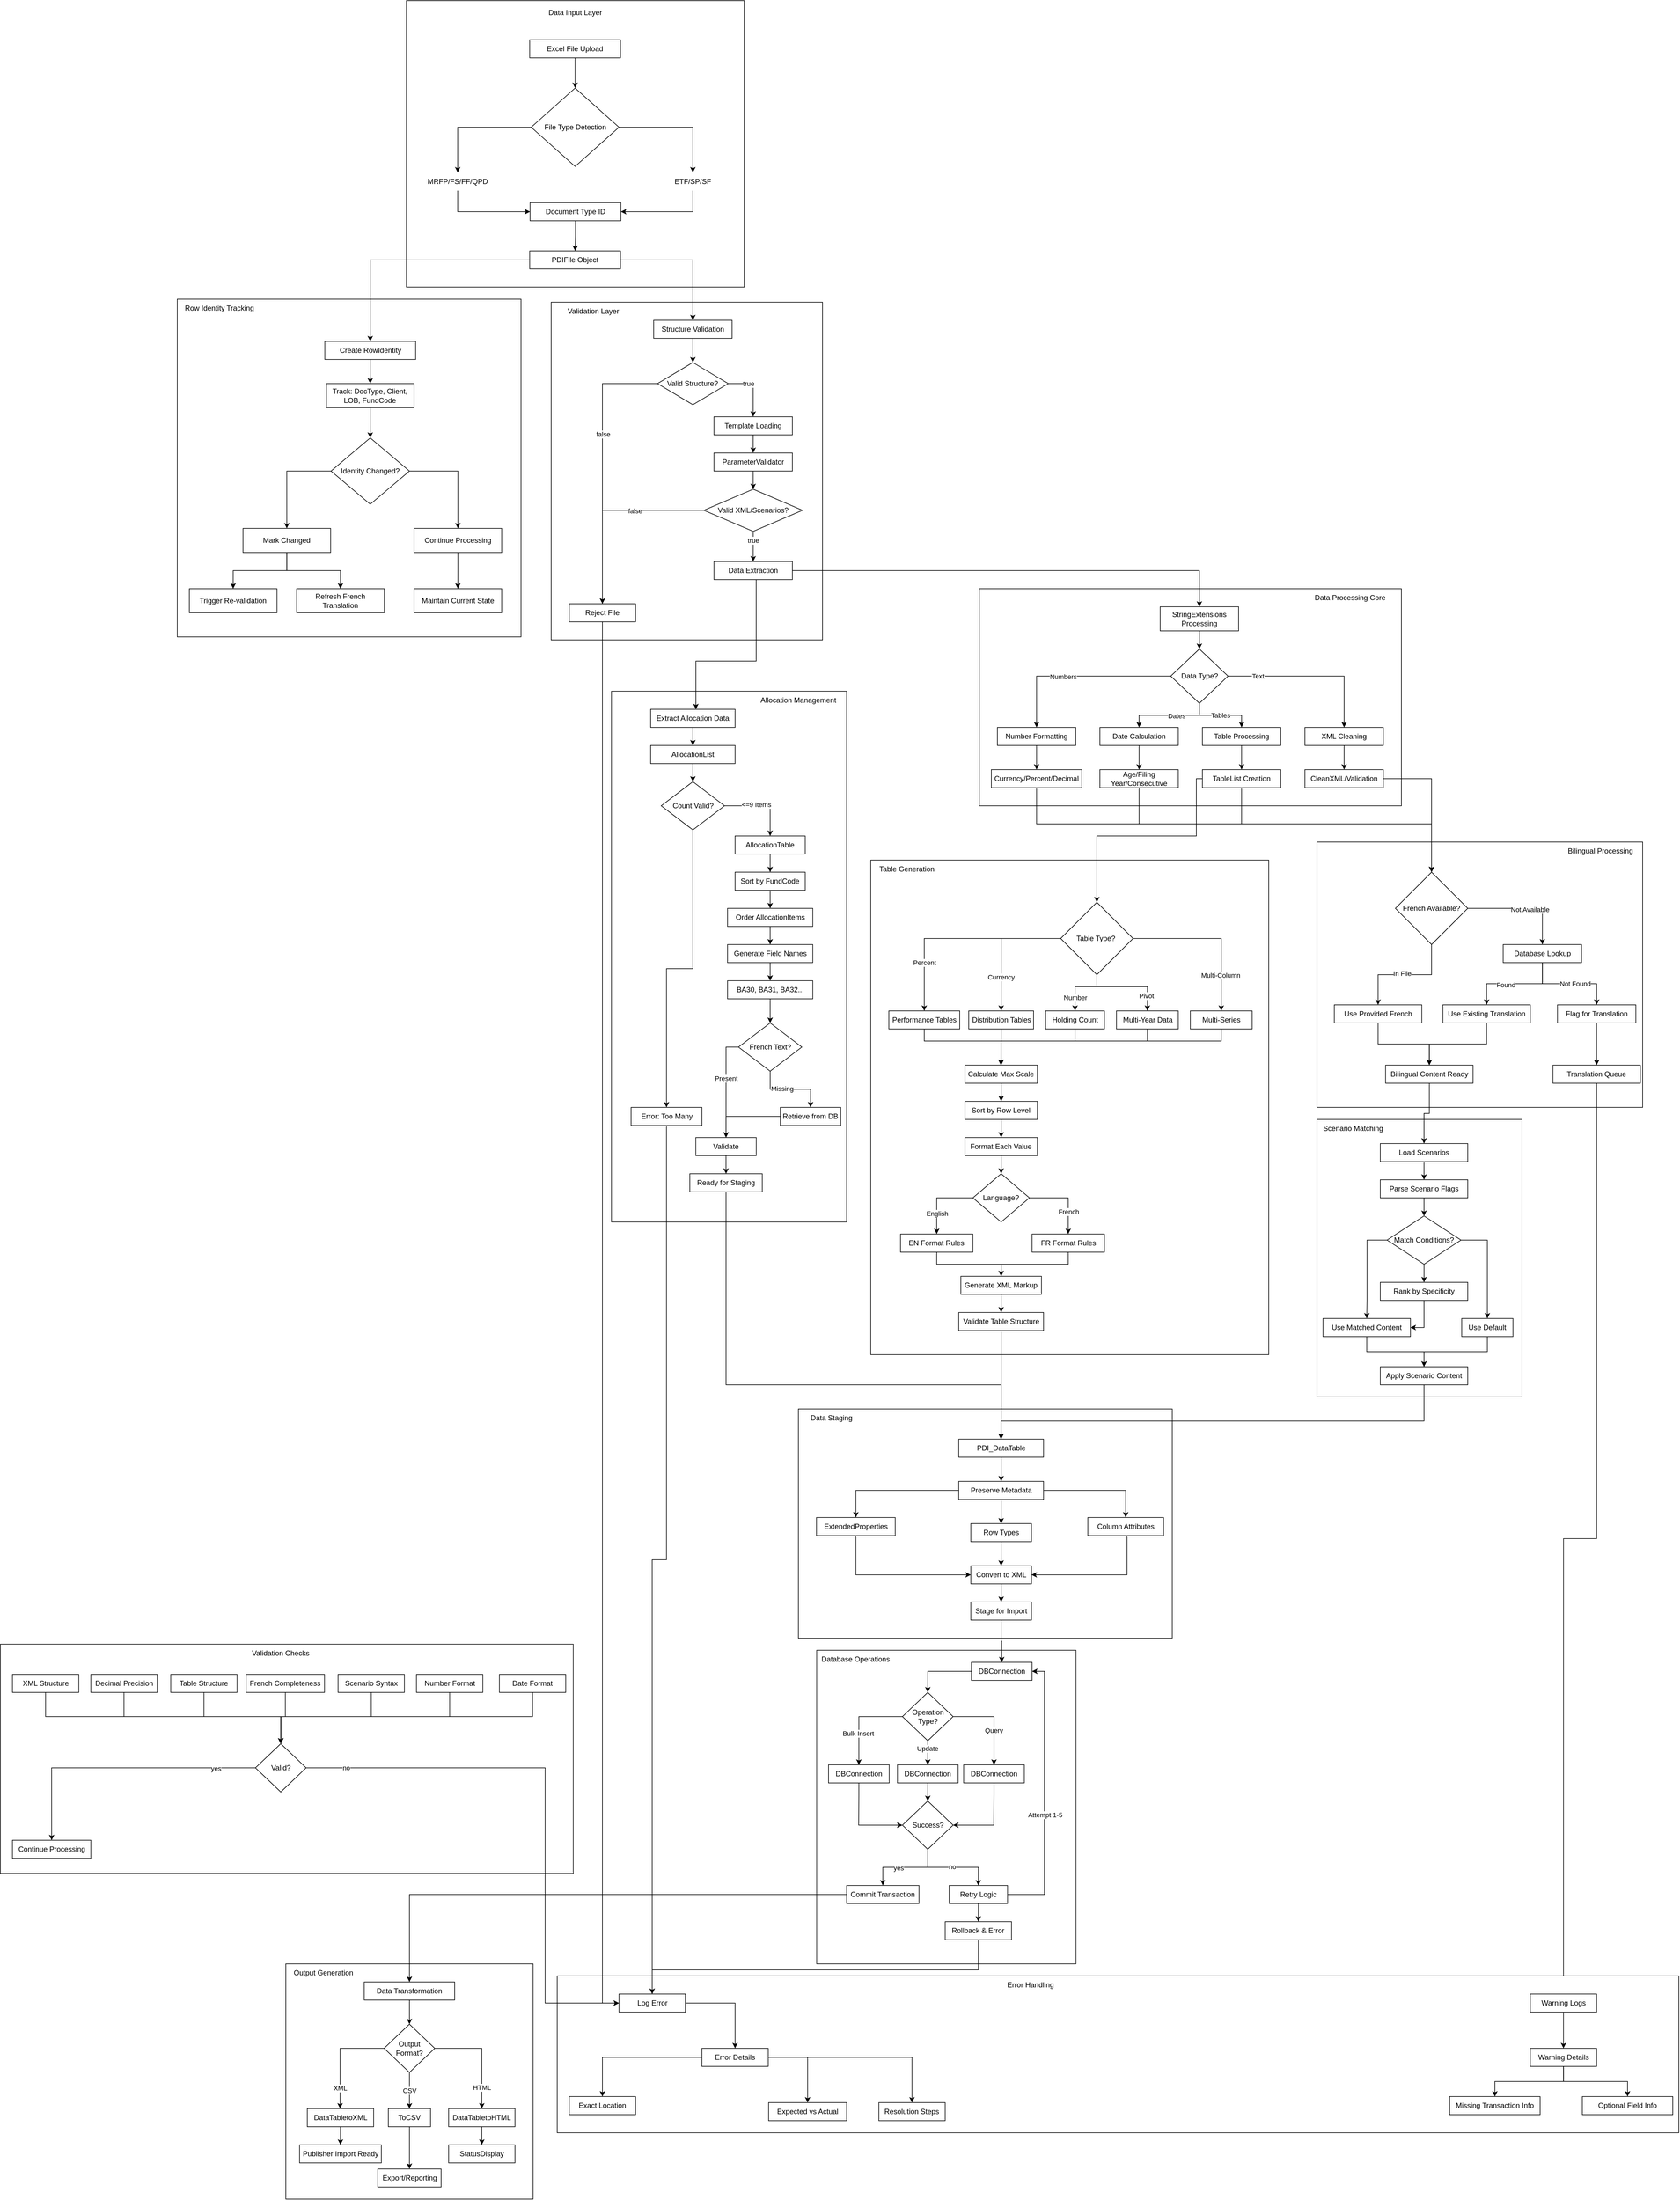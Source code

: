 <mxfile>
    <diagram id="ASdzaO0OJrODa3CpCblJ" name="Page-1">
        <mxGraphModel dx="5080" dy="2230" grid="1" gridSize="10" guides="1" tooltips="1" connect="1" arrows="1" fold="1" page="1" pageScale="1" pageWidth="850" pageHeight="1100" math="0" shadow="0">
            <root>
                <mxCell id="0"/>
                <mxCell id="1" parent="0"/>
                <mxCell id="3" value="" style="rounded=0;whiteSpace=wrap;html=1;" vertex="1" parent="1">
                    <mxGeometry x="900" y="1470" width="660" height="820" as="geometry"/>
                </mxCell>
                <mxCell id="4" value="" style="rounded=0;whiteSpace=wrap;html=1;" vertex="1" parent="1">
                    <mxGeometry x="-250" y="540" width="570" height="560" as="geometry"/>
                </mxCell>
                <mxCell id="5" value="" style="rounded=0;whiteSpace=wrap;html=1;" vertex="1" parent="1">
                    <mxGeometry x="130" y="45" width="560" height="475" as="geometry"/>
                </mxCell>
                <mxCell id="6" value="Data Input Layer" style="text;html=1;align=center;verticalAlign=middle;whiteSpace=wrap;rounded=0;" vertex="1" parent="1">
                    <mxGeometry x="335" y="50" width="150" height="30" as="geometry"/>
                </mxCell>
                <mxCell id="7" style="edgeStyle=orthogonalEdgeStyle;rounded=0;orthogonalLoop=1;jettySize=auto;html=1;entryX=0.5;entryY=0;entryDx=0;entryDy=0;" edge="1" parent="1" source="8" target="11">
                    <mxGeometry relative="1" as="geometry"/>
                </mxCell>
                <mxCell id="8" value="Excel File Upload" style="rounded=0;whiteSpace=wrap;html=1;" vertex="1" parent="1">
                    <mxGeometry x="334.38" y="110" width="150.62" height="30" as="geometry"/>
                </mxCell>
                <mxCell id="9" style="edgeStyle=orthogonalEdgeStyle;rounded=0;orthogonalLoop=1;jettySize=auto;html=1;entryX=0.5;entryY=0;entryDx=0;entryDy=0;" edge="1" parent="1" source="11" target="13">
                    <mxGeometry relative="1" as="geometry"/>
                </mxCell>
                <mxCell id="10" style="edgeStyle=orthogonalEdgeStyle;rounded=0;orthogonalLoop=1;jettySize=auto;html=1;entryX=0.5;entryY=0;entryDx=0;entryDy=0;" edge="1" parent="1" source="11" target="17">
                    <mxGeometry relative="1" as="geometry"/>
                </mxCell>
                <mxCell id="11" value="File Type Detection" style="rhombus;whiteSpace=wrap;html=1;" vertex="1" parent="1">
                    <mxGeometry x="336.88" y="190" width="145.62" height="130" as="geometry"/>
                </mxCell>
                <mxCell id="12" style="edgeStyle=orthogonalEdgeStyle;rounded=0;orthogonalLoop=1;jettySize=auto;html=1;exitX=0.5;exitY=1;exitDx=0;exitDy=0;entryX=0;entryY=0.5;entryDx=0;entryDy=0;" edge="1" parent="1" source="13" target="15">
                    <mxGeometry relative="1" as="geometry"/>
                </mxCell>
                <mxCell id="13" value="MRFP/FS/FF/QPD" style="text;html=1;align=center;verticalAlign=middle;whiteSpace=wrap;rounded=0;" vertex="1" parent="1">
                    <mxGeometry x="160" y="330" width="110" height="30" as="geometry"/>
                </mxCell>
                <mxCell id="14" style="edgeStyle=orthogonalEdgeStyle;rounded=0;orthogonalLoop=1;jettySize=auto;html=1;entryX=0.5;entryY=0;entryDx=0;entryDy=0;" edge="1" parent="1" source="15" target="19">
                    <mxGeometry relative="1" as="geometry"/>
                </mxCell>
                <mxCell id="15" value="Document Type ID" style="rounded=0;whiteSpace=wrap;html=1;" vertex="1" parent="1">
                    <mxGeometry x="335.0" y="380" width="150.62" height="30" as="geometry"/>
                </mxCell>
                <mxCell id="16" style="edgeStyle=orthogonalEdgeStyle;rounded=0;orthogonalLoop=1;jettySize=auto;html=1;entryX=1;entryY=0.5;entryDx=0;entryDy=0;" edge="1" parent="1" source="17" target="15">
                    <mxGeometry relative="1" as="geometry">
                        <Array as="points">
                            <mxPoint x="605" y="395"/>
                        </Array>
                    </mxGeometry>
                </mxCell>
                <mxCell id="17" value="ETF/SP/SF" style="text;html=1;align=center;verticalAlign=middle;whiteSpace=wrap;rounded=0;" vertex="1" parent="1">
                    <mxGeometry x="550" y="330" width="110" height="30" as="geometry"/>
                </mxCell>
                <mxCell id="18" style="edgeStyle=orthogonalEdgeStyle;rounded=0;orthogonalLoop=1;jettySize=auto;html=1;entryX=0.5;entryY=0;entryDx=0;entryDy=0;" edge="1" parent="1" source="19" target="21">
                    <mxGeometry relative="1" as="geometry"/>
                </mxCell>
                <mxCell id="19" value="PDIFile Object" style="rounded=0;whiteSpace=wrap;html=1;" vertex="1" parent="1">
                    <mxGeometry x="334.38" y="460" width="150.62" height="30" as="geometry"/>
                </mxCell>
                <mxCell id="20" style="edgeStyle=orthogonalEdgeStyle;rounded=0;orthogonalLoop=1;jettySize=auto;html=1;entryX=0.5;entryY=0;entryDx=0;entryDy=0;" edge="1" parent="1" source="21" target="23">
                    <mxGeometry relative="1" as="geometry"/>
                </mxCell>
                <mxCell id="21" value="Create RowIdentity" style="rounded=0;whiteSpace=wrap;html=1;" vertex="1" parent="1">
                    <mxGeometry x="-5.31" y="610" width="150.62" height="30" as="geometry"/>
                </mxCell>
                <mxCell id="22" style="edgeStyle=orthogonalEdgeStyle;rounded=0;orthogonalLoop=1;jettySize=auto;html=1;entryX=0.5;entryY=0;entryDx=0;entryDy=0;" edge="1" parent="1" source="23" target="26">
                    <mxGeometry relative="1" as="geometry"/>
                </mxCell>
                <mxCell id="23" value="Track: DocType, Client, LOB, FundCode" style="rounded=0;whiteSpace=wrap;html=1;" vertex="1" parent="1">
                    <mxGeometry x="-2.66" y="680" width="145.31" height="40" as="geometry"/>
                </mxCell>
                <mxCell id="24" style="edgeStyle=orthogonalEdgeStyle;rounded=0;orthogonalLoop=1;jettySize=auto;html=1;entryX=0.5;entryY=0;entryDx=0;entryDy=0;" edge="1" parent="1" source="26" target="29">
                    <mxGeometry relative="1" as="geometry"/>
                </mxCell>
                <mxCell id="25" style="edgeStyle=orthogonalEdgeStyle;rounded=0;orthogonalLoop=1;jettySize=auto;html=1;" edge="1" parent="1" source="26" target="31">
                    <mxGeometry relative="1" as="geometry"/>
                </mxCell>
                <mxCell id="26" value="Identity Changed?" style="rhombus;whiteSpace=wrap;html=1;" vertex="1" parent="1">
                    <mxGeometry x="4.99" y="770" width="130" height="110" as="geometry"/>
                </mxCell>
                <mxCell id="27" style="edgeStyle=orthogonalEdgeStyle;rounded=0;orthogonalLoop=1;jettySize=auto;html=1;entryX=0.5;entryY=0;entryDx=0;entryDy=0;" edge="1" parent="1" source="29" target="32">
                    <mxGeometry relative="1" as="geometry"/>
                </mxCell>
                <mxCell id="28" style="edgeStyle=orthogonalEdgeStyle;rounded=0;orthogonalLoop=1;jettySize=auto;html=1;entryX=0.5;entryY=0;entryDx=0;entryDy=0;" edge="1" parent="1" source="29" target="33">
                    <mxGeometry relative="1" as="geometry"/>
                </mxCell>
                <mxCell id="29" value="Mark Changed" style="rounded=0;whiteSpace=wrap;html=1;" vertex="1" parent="1">
                    <mxGeometry x="-141.01" y="920" width="145.31" height="40" as="geometry"/>
                </mxCell>
                <mxCell id="30" style="edgeStyle=orthogonalEdgeStyle;rounded=0;orthogonalLoop=1;jettySize=auto;html=1;entryX=0.5;entryY=0;entryDx=0;entryDy=0;" edge="1" parent="1" source="31" target="34">
                    <mxGeometry relative="1" as="geometry"/>
                </mxCell>
                <mxCell id="31" value="Continue Processing" style="rounded=0;whiteSpace=wrap;html=1;" vertex="1" parent="1">
                    <mxGeometry x="142.65" y="920" width="145.31" height="40" as="geometry"/>
                </mxCell>
                <mxCell id="32" value="Trigger Re-validation" style="rounded=0;whiteSpace=wrap;html=1;" vertex="1" parent="1">
                    <mxGeometry x="-230.0" y="1020" width="145.31" height="40" as="geometry"/>
                </mxCell>
                <mxCell id="33" value="Refresh French Translation" style="rounded=0;whiteSpace=wrap;html=1;" vertex="1" parent="1">
                    <mxGeometry x="-52.03" y="1020" width="145.31" height="40" as="geometry"/>
                </mxCell>
                <mxCell id="34" value="Maintain Current State" style="rounded=0;whiteSpace=wrap;html=1;" vertex="1" parent="1">
                    <mxGeometry x="142.65" y="1020" width="145.31" height="40" as="geometry"/>
                </mxCell>
                <mxCell id="35" value="Row Identity Tracking" style="text;html=1;align=center;verticalAlign=middle;whiteSpace=wrap;rounded=0;" vertex="1" parent="1">
                    <mxGeometry x="-250" y="540" width="140" height="30" as="geometry"/>
                </mxCell>
                <mxCell id="36" value="" style="rounded=0;whiteSpace=wrap;html=1;" vertex="1" parent="1">
                    <mxGeometry x="370" y="545" width="450" height="560" as="geometry"/>
                </mxCell>
                <mxCell id="37" value="Reject File" style="rounded=0;whiteSpace=wrap;html=1;" vertex="1" parent="1">
                    <mxGeometry x="400" y="1045" width="110" height="30" as="geometry"/>
                </mxCell>
                <mxCell id="38" style="edgeStyle=orthogonalEdgeStyle;rounded=0;orthogonalLoop=1;jettySize=auto;html=1;entryX=0.5;entryY=0;entryDx=0;entryDy=0;" edge="1" parent="1" source="39" target="45">
                    <mxGeometry relative="1" as="geometry"/>
                </mxCell>
                <mxCell id="39" value="Structure Validation" style="rounded=0;whiteSpace=wrap;html=1;" vertex="1" parent="1">
                    <mxGeometry x="540" y="575" width="130" height="30" as="geometry"/>
                </mxCell>
                <mxCell id="40" value="Validation Layer" style="text;html=1;align=center;verticalAlign=middle;whiteSpace=wrap;rounded=0;" vertex="1" parent="1">
                    <mxGeometry x="370" y="545" width="140" height="30" as="geometry"/>
                </mxCell>
                <mxCell id="41" style="edgeStyle=orthogonalEdgeStyle;rounded=0;orthogonalLoop=1;jettySize=auto;html=1;entryX=0.5;entryY=0;entryDx=0;entryDy=0;" edge="1" parent="1" source="45" target="48">
                    <mxGeometry relative="1" as="geometry">
                        <Array as="points">
                            <mxPoint x="705" y="680"/>
                        </Array>
                    </mxGeometry>
                </mxCell>
                <mxCell id="42" value="true" style="edgeLabel;html=1;align=center;verticalAlign=middle;resizable=0;points=[];" vertex="1" connectable="0" parent="41">
                    <mxGeometry x="-0.314" relative="1" as="geometry">
                        <mxPoint as="offset"/>
                    </mxGeometry>
                </mxCell>
                <mxCell id="43" style="edgeStyle=orthogonalEdgeStyle;rounded=0;orthogonalLoop=1;jettySize=auto;html=1;" edge="1" parent="1" source="45" target="37">
                    <mxGeometry relative="1" as="geometry"/>
                </mxCell>
                <mxCell id="44" value="false" style="edgeLabel;html=1;align=center;verticalAlign=middle;resizable=0;points=[];" vertex="1" connectable="0" parent="43">
                    <mxGeometry x="-0.234" y="1" relative="1" as="geometry">
                        <mxPoint as="offset"/>
                    </mxGeometry>
                </mxCell>
                <mxCell id="45" value="Valid Structure?" style="rhombus;whiteSpace=wrap;html=1;" vertex="1" parent="1">
                    <mxGeometry x="546.33" y="645" width="117.34" height="70" as="geometry"/>
                </mxCell>
                <mxCell id="46" style="edgeStyle=orthogonalEdgeStyle;rounded=0;orthogonalLoop=1;jettySize=auto;html=1;entryX=0.5;entryY=0;entryDx=0;entryDy=0;" edge="1" parent="1" source="19" target="39">
                    <mxGeometry relative="1" as="geometry"/>
                </mxCell>
                <mxCell id="47" style="edgeStyle=orthogonalEdgeStyle;rounded=0;orthogonalLoop=1;jettySize=auto;html=1;entryX=0.5;entryY=0;entryDx=0;entryDy=0;" edge="1" parent="1" source="48" target="49">
                    <mxGeometry relative="1" as="geometry"/>
                </mxCell>
                <mxCell id="48" value="Template Loading" style="rounded=0;whiteSpace=wrap;html=1;" vertex="1" parent="1">
                    <mxGeometry x="640" y="735" width="130" height="30" as="geometry"/>
                </mxCell>
                <mxCell id="49" value="ParameterValidator" style="rounded=0;whiteSpace=wrap;html=1;" vertex="1" parent="1">
                    <mxGeometry x="640" y="795" width="130" height="30" as="geometry"/>
                </mxCell>
                <mxCell id="50" style="edgeStyle=orthogonalEdgeStyle;rounded=0;orthogonalLoop=1;jettySize=auto;html=1;entryX=0.5;entryY=0;entryDx=0;entryDy=0;" edge="1" parent="1" source="54" target="55">
                    <mxGeometry relative="1" as="geometry"/>
                </mxCell>
                <mxCell id="51" value="true" style="edgeLabel;html=1;align=center;verticalAlign=middle;resizable=0;points=[];" vertex="1" connectable="0" parent="50">
                    <mxGeometry x="-0.4" relative="1" as="geometry">
                        <mxPoint as="offset"/>
                    </mxGeometry>
                </mxCell>
                <mxCell id="52" style="edgeStyle=orthogonalEdgeStyle;rounded=0;orthogonalLoop=1;jettySize=auto;html=1;entryX=0.5;entryY=0;entryDx=0;entryDy=0;" edge="1" parent="1" source="54" target="37">
                    <mxGeometry relative="1" as="geometry"/>
                </mxCell>
                <mxCell id="53" value="false" style="edgeLabel;html=1;align=center;verticalAlign=middle;resizable=0;points=[];" vertex="1" connectable="0" parent="52">
                    <mxGeometry x="-0.291" y="1" relative="1" as="geometry">
                        <mxPoint as="offset"/>
                    </mxGeometry>
                </mxCell>
                <mxCell id="54" value="Valid XML/Scenarios?" style="rhombus;whiteSpace=wrap;html=1;" vertex="1" parent="1">
                    <mxGeometry x="623.17" y="855" width="163.67" height="70" as="geometry"/>
                </mxCell>
                <mxCell id="55" value="Data Extraction" style="rounded=0;whiteSpace=wrap;html=1;" vertex="1" parent="1">
                    <mxGeometry x="640.01" y="975" width="130" height="30" as="geometry"/>
                </mxCell>
                <mxCell id="56" style="edgeStyle=orthogonalEdgeStyle;rounded=0;orthogonalLoop=1;jettySize=auto;html=1;entryX=0.5;entryY=0;entryDx=0;entryDy=0;" edge="1" parent="1" source="49" target="54">
                    <mxGeometry relative="1" as="geometry"/>
                </mxCell>
                <mxCell id="57" value="" style="rounded=0;whiteSpace=wrap;html=1;" vertex="1" parent="1">
                    <mxGeometry x="1080" y="1020" width="700" height="360" as="geometry"/>
                </mxCell>
                <mxCell id="58" style="edgeStyle=orthogonalEdgeStyle;rounded=0;orthogonalLoop=1;jettySize=auto;html=1;entryX=0.5;entryY=0;entryDx=0;entryDy=0;" edge="1" parent="1" source="59" target="69">
                    <mxGeometry relative="1" as="geometry"/>
                </mxCell>
                <mxCell id="59" value="StringExtensions Processing" style="rounded=0;whiteSpace=wrap;html=1;" vertex="1" parent="1">
                    <mxGeometry x="1380" y="1050" width="130" height="40" as="geometry"/>
                </mxCell>
                <mxCell id="60" value="Data Processing Core" style="text;html=1;align=center;verticalAlign=middle;whiteSpace=wrap;rounded=0;" vertex="1" parent="1">
                    <mxGeometry x="1610" y="1020" width="170" height="30" as="geometry"/>
                </mxCell>
                <mxCell id="61" style="edgeStyle=orthogonalEdgeStyle;rounded=0;orthogonalLoop=1;jettySize=auto;html=1;entryX=0.5;entryY=0;entryDx=0;entryDy=0;" edge="1" parent="1" source="55" target="59">
                    <mxGeometry relative="1" as="geometry"/>
                </mxCell>
                <mxCell id="62" style="edgeStyle=orthogonalEdgeStyle;rounded=0;orthogonalLoop=1;jettySize=auto;html=1;entryX=0.5;entryY=0;entryDx=0;entryDy=0;" edge="1" parent="1" source="69" target="71">
                    <mxGeometry relative="1" as="geometry"/>
                </mxCell>
                <mxCell id="63" value="Numbers" style="edgeLabel;html=1;align=center;verticalAlign=middle;resizable=0;points=[];" vertex="1" connectable="0" parent="62">
                    <mxGeometry x="0.162" y="1" relative="1" as="geometry">
                        <mxPoint as="offset"/>
                    </mxGeometry>
                </mxCell>
                <mxCell id="64" style="edgeStyle=orthogonalEdgeStyle;rounded=0;orthogonalLoop=1;jettySize=auto;html=1;exitX=0.5;exitY=1;exitDx=0;exitDy=0;entryX=0.5;entryY=0;entryDx=0;entryDy=0;" edge="1" parent="1" source="69" target="73">
                    <mxGeometry relative="1" as="geometry">
                        <Array as="points">
                            <mxPoint x="1445" y="1230"/>
                            <mxPoint x="1345" y="1230"/>
                        </Array>
                    </mxGeometry>
                </mxCell>
                <mxCell id="65" value="Dates" style="edgeLabel;html=1;align=center;verticalAlign=middle;resizable=0;points=[];" vertex="1" connectable="0" parent="64">
                    <mxGeometry x="-0.174" y="1" relative="1" as="geometry">
                        <mxPoint as="offset"/>
                    </mxGeometry>
                </mxCell>
                <mxCell id="66" value="Tables" style="edgeStyle=orthogonalEdgeStyle;rounded=0;orthogonalLoop=1;jettySize=auto;html=1;entryX=0.5;entryY=0;entryDx=0;entryDy=0;" edge="1" parent="1" source="69" target="75">
                    <mxGeometry relative="1" as="geometry">
                        <Array as="points">
                            <mxPoint x="1445" y="1230"/>
                            <mxPoint x="1515" y="1230"/>
                        </Array>
                    </mxGeometry>
                </mxCell>
                <mxCell id="67" style="edgeStyle=orthogonalEdgeStyle;rounded=0;orthogonalLoop=1;jettySize=auto;html=1;" edge="1" parent="1" source="69" target="81">
                    <mxGeometry relative="1" as="geometry"/>
                </mxCell>
                <mxCell id="68" value="Text" style="edgeLabel;html=1;align=center;verticalAlign=middle;resizable=0;points=[];" vertex="1" connectable="0" parent="67">
                    <mxGeometry x="-0.644" relative="1" as="geometry">
                        <mxPoint as="offset"/>
                    </mxGeometry>
                </mxCell>
                <mxCell id="69" value="Data Type?" style="rhombus;whiteSpace=wrap;html=1;" vertex="1" parent="1">
                    <mxGeometry x="1397.5" y="1120" width="95" height="90" as="geometry"/>
                </mxCell>
                <mxCell id="70" style="edgeStyle=orthogonalEdgeStyle;rounded=0;orthogonalLoop=1;jettySize=auto;html=1;entryX=0.5;entryY=0;entryDx=0;entryDy=0;" edge="1" parent="1" source="71" target="78">
                    <mxGeometry relative="1" as="geometry"/>
                </mxCell>
                <mxCell id="71" value="Number Formatting" style="rounded=0;whiteSpace=wrap;html=1;" vertex="1" parent="1">
                    <mxGeometry x="1110" y="1250" width="130" height="30" as="geometry"/>
                </mxCell>
                <mxCell id="72" style="edgeStyle=orthogonalEdgeStyle;rounded=0;orthogonalLoop=1;jettySize=auto;html=1;entryX=0.5;entryY=0;entryDx=0;entryDy=0;" edge="1" parent="1" source="73" target="79">
                    <mxGeometry relative="1" as="geometry"/>
                </mxCell>
                <mxCell id="73" value="Date Calculation" style="rounded=0;whiteSpace=wrap;html=1;" vertex="1" parent="1">
                    <mxGeometry x="1280" y="1250" width="130" height="30" as="geometry"/>
                </mxCell>
                <mxCell id="74" style="edgeStyle=orthogonalEdgeStyle;rounded=0;orthogonalLoop=1;jettySize=auto;html=1;entryX=0.5;entryY=0;entryDx=0;entryDy=0;" edge="1" parent="1" source="75" target="77">
                    <mxGeometry relative="1" as="geometry"/>
                </mxCell>
                <mxCell id="75" value="Table Processing" style="rounded=0;whiteSpace=wrap;html=1;" vertex="1" parent="1">
                    <mxGeometry x="1450" y="1250" width="130" height="30" as="geometry"/>
                </mxCell>
                <mxCell id="76" style="edgeStyle=orthogonalEdgeStyle;rounded=0;orthogonalLoop=1;jettySize=auto;html=1;entryX=0.5;entryY=0;entryDx=0;entryDy=0;" edge="1" parent="1" source="77" target="109">
                    <mxGeometry relative="1" as="geometry">
                        <Array as="points">
                            <mxPoint x="1440" y="1335"/>
                            <mxPoint x="1440" y="1430"/>
                            <mxPoint x="1275" y="1430"/>
                        </Array>
                    </mxGeometry>
                </mxCell>
                <mxCell id="77" value="TableList Creation" style="rounded=0;whiteSpace=wrap;html=1;" vertex="1" parent="1">
                    <mxGeometry x="1450" y="1320" width="130" height="30" as="geometry"/>
                </mxCell>
                <mxCell id="78" value="Currency/Percent/Decimal" style="rounded=0;whiteSpace=wrap;html=1;" vertex="1" parent="1">
                    <mxGeometry x="1100" y="1320" width="150" height="30" as="geometry"/>
                </mxCell>
                <mxCell id="79" value="Age/Filing Year/Consecutive" style="rounded=0;whiteSpace=wrap;html=1;" vertex="1" parent="1">
                    <mxGeometry x="1280" y="1320" width="130" height="30" as="geometry"/>
                </mxCell>
                <mxCell id="80" style="edgeStyle=orthogonalEdgeStyle;rounded=0;orthogonalLoop=1;jettySize=auto;html=1;" edge="1" parent="1" source="81" target="82">
                    <mxGeometry relative="1" as="geometry"/>
                </mxCell>
                <mxCell id="81" value="XML Cleaning" style="rounded=0;whiteSpace=wrap;html=1;" vertex="1" parent="1">
                    <mxGeometry x="1620" y="1250" width="130" height="30" as="geometry"/>
                </mxCell>
                <mxCell id="82" value="CleanXML/Validation" style="rounded=0;whiteSpace=wrap;html=1;" vertex="1" parent="1">
                    <mxGeometry x="1620" y="1320" width="130" height="30" as="geometry"/>
                </mxCell>
                <mxCell id="83" value="" style="rounded=0;whiteSpace=wrap;html=1;" vertex="1" parent="1">
                    <mxGeometry x="1640" y="1440" width="540" height="440" as="geometry"/>
                </mxCell>
                <mxCell id="84" value="Bilingual Processing" style="text;html=1;align=center;verticalAlign=middle;whiteSpace=wrap;rounded=0;" vertex="1" parent="1">
                    <mxGeometry x="2040" y="1440" width="140" height="30" as="geometry"/>
                </mxCell>
                <mxCell id="85" style="edgeStyle=orthogonalEdgeStyle;rounded=0;orthogonalLoop=1;jettySize=auto;html=1;entryX=0.5;entryY=0;entryDx=0;entryDy=0;" edge="1" parent="1" source="89" target="98">
                    <mxGeometry relative="1" as="geometry"/>
                </mxCell>
                <mxCell id="86" value="Not Available" style="edgeLabel;html=1;align=center;verticalAlign=middle;resizable=0;points=[];" vertex="1" connectable="0" parent="85">
                    <mxGeometry x="0.116" y="-2" relative="1" as="geometry">
                        <mxPoint as="offset"/>
                    </mxGeometry>
                </mxCell>
                <mxCell id="87" style="edgeStyle=orthogonalEdgeStyle;rounded=0;orthogonalLoop=1;jettySize=auto;html=1;" edge="1" parent="1" source="89" target="116">
                    <mxGeometry relative="1" as="geometry"/>
                </mxCell>
                <mxCell id="88" value="In File" style="edgeLabel;html=1;align=center;verticalAlign=middle;resizable=0;points=[];" vertex="1" connectable="0" parent="87">
                    <mxGeometry x="0.048" y="-2" relative="1" as="geometry">
                        <mxPoint as="offset"/>
                    </mxGeometry>
                </mxCell>
                <mxCell id="89" value="French Available?" style="rhombus;whiteSpace=wrap;html=1;" vertex="1" parent="1">
                    <mxGeometry x="1770" y="1490" width="120" height="120" as="geometry"/>
                </mxCell>
                <mxCell id="90" style="edgeStyle=orthogonalEdgeStyle;rounded=0;orthogonalLoop=1;jettySize=auto;html=1;" edge="1" parent="1" source="77" target="89">
                    <mxGeometry relative="1" as="geometry">
                        <Array as="points">
                            <mxPoint x="1515" y="1410"/>
                            <mxPoint x="1830" y="1410"/>
                        </Array>
                    </mxGeometry>
                </mxCell>
                <mxCell id="91" style="edgeStyle=orthogonalEdgeStyle;rounded=0;orthogonalLoop=1;jettySize=auto;html=1;" edge="1" parent="1" source="78" target="89">
                    <mxGeometry relative="1" as="geometry">
                        <Array as="points">
                            <mxPoint x="1175" y="1410"/>
                            <mxPoint x="1830" y="1410"/>
                        </Array>
                    </mxGeometry>
                </mxCell>
                <mxCell id="92" style="edgeStyle=orthogonalEdgeStyle;rounded=0;orthogonalLoop=1;jettySize=auto;html=1;" edge="1" parent="1" source="79" target="89">
                    <mxGeometry relative="1" as="geometry">
                        <Array as="points">
                            <mxPoint x="1345" y="1410"/>
                            <mxPoint x="1830" y="1410"/>
                        </Array>
                    </mxGeometry>
                </mxCell>
                <mxCell id="93" style="edgeStyle=orthogonalEdgeStyle;rounded=0;orthogonalLoop=1;jettySize=auto;html=1;entryX=0.5;entryY=0;entryDx=0;entryDy=0;" edge="1" parent="1" source="82" target="89">
                    <mxGeometry relative="1" as="geometry"/>
                </mxCell>
                <mxCell id="94" style="edgeStyle=orthogonalEdgeStyle;rounded=0;orthogonalLoop=1;jettySize=auto;html=1;" edge="1" parent="1" source="98" target="114">
                    <mxGeometry relative="1" as="geometry"/>
                </mxCell>
                <mxCell id="95" value="Found" style="edgeLabel;html=1;align=center;verticalAlign=middle;resizable=0;points=[];" vertex="1" connectable="0" parent="94">
                    <mxGeometry x="0.179" y="2" relative="1" as="geometry">
                        <mxPoint as="offset"/>
                    </mxGeometry>
                </mxCell>
                <mxCell id="96" style="edgeStyle=orthogonalEdgeStyle;rounded=0;orthogonalLoop=1;jettySize=auto;html=1;" edge="1" parent="1" source="98" target="112">
                    <mxGeometry relative="1" as="geometry"/>
                </mxCell>
                <mxCell id="97" value="Not Found" style="edgeLabel;html=1;align=center;verticalAlign=middle;resizable=0;points=[];" vertex="1" connectable="0" parent="96">
                    <mxGeometry x="0.104" relative="1" as="geometry">
                        <mxPoint as="offset"/>
                    </mxGeometry>
                </mxCell>
                <mxCell id="98" value="Database Lookup" style="rounded=0;whiteSpace=wrap;html=1;" vertex="1" parent="1">
                    <mxGeometry x="1948.75" y="1610" width="130" height="30" as="geometry"/>
                </mxCell>
                <mxCell id="99" style="edgeStyle=orthogonalEdgeStyle;rounded=0;orthogonalLoop=1;jettySize=auto;html=1;entryX=0.5;entryY=0;entryDx=0;entryDy=0;" edge="1" parent="1" source="109" target="127">
                    <mxGeometry relative="1" as="geometry"/>
                </mxCell>
                <mxCell id="100" value="Multi-Column" style="edgeLabel;html=1;align=center;verticalAlign=middle;resizable=0;points=[];" vertex="1" connectable="0" parent="99">
                    <mxGeometry x="0.556" y="-2" relative="1" as="geometry">
                        <mxPoint as="offset"/>
                    </mxGeometry>
                </mxCell>
                <mxCell id="101" style="edgeStyle=orthogonalEdgeStyle;rounded=0;orthogonalLoop=1;jettySize=auto;html=1;entryX=0.5;entryY=0;entryDx=0;entryDy=0;" edge="1" parent="1" source="109" target="125">
                    <mxGeometry relative="1" as="geometry">
                        <Array as="points">
                            <mxPoint x="1275" y="1680"/>
                            <mxPoint x="1359" y="1680"/>
                        </Array>
                    </mxGeometry>
                </mxCell>
                <mxCell id="102" value="Pivot" style="edgeLabel;html=1;align=center;verticalAlign=middle;resizable=0;points=[];" vertex="1" connectable="0" parent="101">
                    <mxGeometry x="0.646" y="-2" relative="1" as="geometry">
                        <mxPoint as="offset"/>
                    </mxGeometry>
                </mxCell>
                <mxCell id="103" style="edgeStyle=orthogonalEdgeStyle;rounded=0;orthogonalLoop=1;jettySize=auto;html=1;entryX=0.5;entryY=0;entryDx=0;entryDy=0;" edge="1" parent="1" source="109" target="121">
                    <mxGeometry relative="1" as="geometry"/>
                </mxCell>
                <mxCell id="104" value="Currency" style="edgeLabel;html=1;align=center;verticalAlign=middle;resizable=0;points=[];" vertex="1" connectable="0" parent="103">
                    <mxGeometry x="0.485" y="-1" relative="1" as="geometry">
                        <mxPoint as="offset"/>
                    </mxGeometry>
                </mxCell>
                <mxCell id="105" style="edgeStyle=orthogonalEdgeStyle;rounded=0;orthogonalLoop=1;jettySize=auto;html=1;entryX=0.5;entryY=0;entryDx=0;entryDy=0;" edge="1" parent="1" source="109" target="123">
                    <mxGeometry relative="1" as="geometry">
                        <Array as="points">
                            <mxPoint x="1275" y="1680"/>
                            <mxPoint x="1239" y="1680"/>
                        </Array>
                    </mxGeometry>
                </mxCell>
                <mxCell id="106" value="Number" style="edgeLabel;html=1;align=center;verticalAlign=middle;resizable=0;points=[];" vertex="1" connectable="0" parent="105">
                    <mxGeometry x="0.542" relative="1" as="geometry">
                        <mxPoint as="offset"/>
                    </mxGeometry>
                </mxCell>
                <mxCell id="107" style="edgeStyle=orthogonalEdgeStyle;rounded=0;orthogonalLoop=1;jettySize=auto;html=1;" edge="1" parent="1" source="109" target="129">
                    <mxGeometry relative="1" as="geometry"/>
                </mxCell>
                <mxCell id="108" value="Percent" style="edgeLabel;html=1;align=center;verticalAlign=middle;resizable=0;points=[];" vertex="1" connectable="0" parent="107">
                    <mxGeometry x="0.536" relative="1" as="geometry">
                        <mxPoint as="offset"/>
                    </mxGeometry>
                </mxCell>
                <mxCell id="109" value="Table Type?&amp;nbsp;" style="rhombus;whiteSpace=wrap;html=1;" vertex="1" parent="1">
                    <mxGeometry x="1215" y="1540" width="120" height="120" as="geometry"/>
                </mxCell>
                <mxCell id="110" value="Table Generation" style="text;html=1;align=center;verticalAlign=middle;whiteSpace=wrap;rounded=0;" vertex="1" parent="1">
                    <mxGeometry x="900" y="1470" width="120" height="30" as="geometry"/>
                </mxCell>
                <mxCell id="111" style="edgeStyle=orthogonalEdgeStyle;rounded=0;orthogonalLoop=1;jettySize=auto;html=1;entryX=0.5;entryY=0;entryDx=0;entryDy=0;" edge="1" parent="1" source="112" target="119">
                    <mxGeometry relative="1" as="geometry"/>
                </mxCell>
                <mxCell id="112" value="Flag for Translation" style="rounded=0;whiteSpace=wrap;html=1;" vertex="1" parent="1">
                    <mxGeometry x="2038.75" y="1710" width="130" height="30" as="geometry"/>
                </mxCell>
                <mxCell id="113" style="edgeStyle=orthogonalEdgeStyle;rounded=0;orthogonalLoop=1;jettySize=auto;html=1;" edge="1" parent="1" source="114" target="117">
                    <mxGeometry relative="1" as="geometry"/>
                </mxCell>
                <mxCell id="114" value="Use Existing Translation" style="rounded=0;whiteSpace=wrap;html=1;" vertex="1" parent="1">
                    <mxGeometry x="1848.75" y="1710" width="145" height="30" as="geometry"/>
                </mxCell>
                <mxCell id="115" style="edgeStyle=orthogonalEdgeStyle;rounded=0;orthogonalLoop=1;jettySize=auto;html=1;entryX=0.5;entryY=0;entryDx=0;entryDy=0;" edge="1" parent="1" source="116" target="117">
                    <mxGeometry relative="1" as="geometry"/>
                </mxCell>
                <mxCell id="116" value="Use Provided French" style="rounded=0;whiteSpace=wrap;html=1;" vertex="1" parent="1">
                    <mxGeometry x="1668.75" y="1710" width="145" height="30" as="geometry"/>
                </mxCell>
                <mxCell id="117" value="Bilingual Content Ready" style="rounded=0;whiteSpace=wrap;html=1;" vertex="1" parent="1">
                    <mxGeometry x="1753.75" y="1810" width="145" height="30" as="geometry"/>
                </mxCell>
                <mxCell id="118" style="edgeStyle=orthogonalEdgeStyle;rounded=0;orthogonalLoop=1;jettySize=auto;html=1;entryX=0.5;entryY=0;entryDx=0;entryDy=0;" edge="1" parent="1" source="119" target="265">
                    <mxGeometry relative="1" as="geometry"/>
                </mxCell>
                <mxCell id="119" value="Translation Queue" style="rounded=0;whiteSpace=wrap;html=1;" vertex="1" parent="1">
                    <mxGeometry x="2031.25" y="1810" width="145" height="30" as="geometry"/>
                </mxCell>
                <mxCell id="120" style="edgeStyle=orthogonalEdgeStyle;rounded=0;orthogonalLoop=1;jettySize=auto;html=1;entryX=0.5;entryY=0;entryDx=0;entryDy=0;" edge="1" parent="1" source="121" target="131">
                    <mxGeometry relative="1" as="geometry"/>
                </mxCell>
                <mxCell id="121" value="Distribution Tables" style="rounded=0;whiteSpace=wrap;html=1;" vertex="1" parent="1">
                    <mxGeometry x="1062.5" y="1720" width="107.5" height="30" as="geometry"/>
                </mxCell>
                <mxCell id="122" style="edgeStyle=orthogonalEdgeStyle;rounded=0;orthogonalLoop=1;jettySize=auto;html=1;" edge="1" parent="1" source="123" target="131">
                    <mxGeometry relative="1" as="geometry">
                        <Array as="points">
                            <mxPoint x="1239" y="1770"/>
                            <mxPoint x="1116" y="1770"/>
                        </Array>
                    </mxGeometry>
                </mxCell>
                <mxCell id="123" value="Holding Count" style="rounded=0;whiteSpace=wrap;html=1;" vertex="1" parent="1">
                    <mxGeometry x="1190" y="1720" width="97.5" height="30" as="geometry"/>
                </mxCell>
                <mxCell id="124" style="edgeStyle=orthogonalEdgeStyle;rounded=0;orthogonalLoop=1;jettySize=auto;html=1;" edge="1" parent="1" source="125" target="131">
                    <mxGeometry relative="1" as="geometry">
                        <Array as="points">
                            <mxPoint x="1359" y="1770"/>
                            <mxPoint x="1116" y="1770"/>
                        </Array>
                    </mxGeometry>
                </mxCell>
                <mxCell id="125" value="Multi-Year Data" style="rounded=0;whiteSpace=wrap;html=1;" vertex="1" parent="1">
                    <mxGeometry x="1307.5" y="1720" width="102.5" height="30" as="geometry"/>
                </mxCell>
                <mxCell id="126" style="edgeStyle=orthogonalEdgeStyle;rounded=0;orthogonalLoop=1;jettySize=auto;html=1;" edge="1" parent="1" source="127" target="131">
                    <mxGeometry relative="1" as="geometry">
                        <Array as="points">
                            <mxPoint x="1481" y="1770"/>
                            <mxPoint x="1116" y="1770"/>
                        </Array>
                    </mxGeometry>
                </mxCell>
                <mxCell id="127" value="Multi-Series" style="rounded=0;whiteSpace=wrap;html=1;" vertex="1" parent="1">
                    <mxGeometry x="1430" y="1720" width="102.5" height="30" as="geometry"/>
                </mxCell>
                <mxCell id="128" style="edgeStyle=orthogonalEdgeStyle;rounded=0;orthogonalLoop=1;jettySize=auto;html=1;" edge="1" parent="1" source="129" target="131">
                    <mxGeometry relative="1" as="geometry">
                        <Array as="points">
                            <mxPoint x="989" y="1770"/>
                            <mxPoint x="1116" y="1770"/>
                        </Array>
                    </mxGeometry>
                </mxCell>
                <mxCell id="129" value="Performance Tables" style="rounded=0;whiteSpace=wrap;html=1;" vertex="1" parent="1">
                    <mxGeometry x="930" y="1720" width="117.5" height="30" as="geometry"/>
                </mxCell>
                <mxCell id="130" style="edgeStyle=orthogonalEdgeStyle;rounded=0;orthogonalLoop=1;jettySize=auto;html=1;entryX=0.5;entryY=0;entryDx=0;entryDy=0;" edge="1" parent="1" source="131" target="133">
                    <mxGeometry relative="1" as="geometry"/>
                </mxCell>
                <mxCell id="131" value="Calculate Max Scale" style="rounded=0;whiteSpace=wrap;html=1;" vertex="1" parent="1">
                    <mxGeometry x="1056.25" y="1810" width="120" height="30" as="geometry"/>
                </mxCell>
                <mxCell id="132" style="edgeStyle=orthogonalEdgeStyle;rounded=0;orthogonalLoop=1;jettySize=auto;html=1;entryX=0.5;entryY=0;entryDx=0;entryDy=0;" edge="1" parent="1" source="133" target="135">
                    <mxGeometry relative="1" as="geometry"/>
                </mxCell>
                <mxCell id="133" value="Sort by Row Level" style="rounded=0;whiteSpace=wrap;html=1;" vertex="1" parent="1">
                    <mxGeometry x="1056.25" y="1870" width="120" height="30" as="geometry"/>
                </mxCell>
                <mxCell id="134" style="edgeStyle=orthogonalEdgeStyle;rounded=0;orthogonalLoop=1;jettySize=auto;html=1;entryX=0.5;entryY=0;entryDx=0;entryDy=0;" edge="1" parent="1" source="135" target="140">
                    <mxGeometry relative="1" as="geometry"/>
                </mxCell>
                <mxCell id="135" value="Format Each Value" style="rounded=0;whiteSpace=wrap;html=1;" vertex="1" parent="1">
                    <mxGeometry x="1056.25" y="1930" width="120" height="30" as="geometry"/>
                </mxCell>
                <mxCell id="136" style="edgeStyle=orthogonalEdgeStyle;rounded=0;orthogonalLoop=1;jettySize=auto;html=1;entryX=0.5;entryY=0;entryDx=0;entryDy=0;" edge="1" parent="1" source="140" target="142">
                    <mxGeometry relative="1" as="geometry">
                        <Array as="points">
                            <mxPoint x="1009" y="2030"/>
                        </Array>
                    </mxGeometry>
                </mxCell>
                <mxCell id="137" value="English" style="edgeLabel;html=1;align=center;verticalAlign=middle;resizable=0;points=[];" vertex="1" connectable="0" parent="136">
                    <mxGeometry x="0.423" relative="1" as="geometry">
                        <mxPoint as="offset"/>
                    </mxGeometry>
                </mxCell>
                <mxCell id="138" style="edgeStyle=orthogonalEdgeStyle;rounded=0;orthogonalLoop=1;jettySize=auto;html=1;entryX=0.5;entryY=0;entryDx=0;entryDy=0;" edge="1" parent="1" source="140" target="144">
                    <mxGeometry relative="1" as="geometry"/>
                </mxCell>
                <mxCell id="139" value="French" style="edgeLabel;html=1;align=center;verticalAlign=middle;resizable=0;points=[];" vertex="1" connectable="0" parent="138">
                    <mxGeometry x="0.399" relative="1" as="geometry">
                        <mxPoint as="offset"/>
                    </mxGeometry>
                </mxCell>
                <mxCell id="140" value="Language?" style="rhombus;whiteSpace=wrap;html=1;" vertex="1" parent="1">
                    <mxGeometry x="1069.38" y="1990" width="93.75" height="80" as="geometry"/>
                </mxCell>
                <mxCell id="141" style="edgeStyle=orthogonalEdgeStyle;rounded=0;orthogonalLoop=1;jettySize=auto;html=1;entryX=0.5;entryY=0;entryDx=0;entryDy=0;" edge="1" parent="1" source="142" target="146">
                    <mxGeometry relative="1" as="geometry"/>
                </mxCell>
                <mxCell id="142" value="EN Format Rules" style="rounded=0;whiteSpace=wrap;html=1;" vertex="1" parent="1">
                    <mxGeometry x="949.38" y="2090" width="120" height="30" as="geometry"/>
                </mxCell>
                <mxCell id="143" style="edgeStyle=orthogonalEdgeStyle;rounded=0;orthogonalLoop=1;jettySize=auto;html=1;" edge="1" parent="1" source="144" target="146">
                    <mxGeometry relative="1" as="geometry"/>
                </mxCell>
                <mxCell id="144" value="FR Format Rules" style="rounded=0;whiteSpace=wrap;html=1;" vertex="1" parent="1">
                    <mxGeometry x="1167.5" y="2090" width="120" height="30" as="geometry"/>
                </mxCell>
                <mxCell id="145" style="edgeStyle=orthogonalEdgeStyle;rounded=0;orthogonalLoop=1;jettySize=auto;html=1;entryX=0.5;entryY=0;entryDx=0;entryDy=0;" edge="1" parent="1" source="146" target="147">
                    <mxGeometry relative="1" as="geometry"/>
                </mxCell>
                <mxCell id="146" value="Generate XML Markup" style="rounded=0;whiteSpace=wrap;html=1;" vertex="1" parent="1">
                    <mxGeometry x="1049.39" y="2160" width="133.74" height="30" as="geometry"/>
                </mxCell>
                <mxCell id="147" value="Validate Table Structure" style="rounded=0;whiteSpace=wrap;html=1;" vertex="1" parent="1">
                    <mxGeometry x="1045.94" y="2220" width="140.61" height="30" as="geometry"/>
                </mxCell>
                <mxCell id="148" value="" style="rounded=0;whiteSpace=wrap;html=1;" vertex="1" parent="1">
                    <mxGeometry x="1640" y="1900" width="340" height="460" as="geometry"/>
                </mxCell>
                <mxCell id="149" value="Scenario Matching" style="text;html=1;align=center;verticalAlign=middle;whiteSpace=wrap;rounded=0;" vertex="1" parent="1">
                    <mxGeometry x="1640" y="1900" width="120" height="30" as="geometry"/>
                </mxCell>
                <mxCell id="150" style="edgeStyle=orthogonalEdgeStyle;rounded=0;orthogonalLoop=1;jettySize=auto;html=1;entryX=0.5;entryY=0;entryDx=0;entryDy=0;" edge="1" parent="1" source="151" target="154">
                    <mxGeometry relative="1" as="geometry"/>
                </mxCell>
                <mxCell id="151" value="Load Scenarios" style="rounded=0;whiteSpace=wrap;html=1;" vertex="1" parent="1">
                    <mxGeometry x="1745" y="1940" width="145" height="30" as="geometry"/>
                </mxCell>
                <mxCell id="152" style="edgeStyle=orthogonalEdgeStyle;rounded=0;orthogonalLoop=1;jettySize=auto;html=1;entryX=0.5;entryY=0;entryDx=0;entryDy=0;" edge="1" parent="1" source="117" target="151">
                    <mxGeometry relative="1" as="geometry"/>
                </mxCell>
                <mxCell id="153" style="edgeStyle=orthogonalEdgeStyle;rounded=0;orthogonalLoop=1;jettySize=auto;html=1;entryX=0.5;entryY=0;entryDx=0;entryDy=0;" edge="1" parent="1" source="154" target="158">
                    <mxGeometry relative="1" as="geometry"/>
                </mxCell>
                <mxCell id="154" value="Parse Scenario Flags" style="rounded=0;whiteSpace=wrap;html=1;" vertex="1" parent="1">
                    <mxGeometry x="1745" y="2000" width="145" height="30" as="geometry"/>
                </mxCell>
                <mxCell id="155" style="edgeStyle=orthogonalEdgeStyle;rounded=0;orthogonalLoop=1;jettySize=auto;html=1;entryX=0.5;entryY=0;entryDx=0;entryDy=0;" edge="1" parent="1" source="158" target="160">
                    <mxGeometry relative="1" as="geometry"/>
                </mxCell>
                <mxCell id="156" style="edgeStyle=orthogonalEdgeStyle;rounded=0;orthogonalLoop=1;jettySize=auto;html=1;entryX=0.5;entryY=0;entryDx=0;entryDy=0;" edge="1" parent="1" source="158" target="162">
                    <mxGeometry relative="1" as="geometry">
                        <Array as="points">
                            <mxPoint x="1723" y="2100"/>
                            <mxPoint x="1723" y="2200"/>
                            <mxPoint x="1723" y="2200"/>
                        </Array>
                    </mxGeometry>
                </mxCell>
                <mxCell id="157" style="edgeStyle=orthogonalEdgeStyle;rounded=0;orthogonalLoop=1;jettySize=auto;html=1;" edge="1" parent="1" source="158" target="164">
                    <mxGeometry relative="1" as="geometry"/>
                </mxCell>
                <mxCell id="158" value="Match Conditions?" style="rhombus;whiteSpace=wrap;html=1;" vertex="1" parent="1">
                    <mxGeometry x="1756.25" y="2060" width="122.5" height="80" as="geometry"/>
                </mxCell>
                <mxCell id="159" style="edgeStyle=orthogonalEdgeStyle;rounded=0;orthogonalLoop=1;jettySize=auto;html=1;entryX=1;entryY=0.5;entryDx=0;entryDy=0;" edge="1" parent="1" source="160" target="162">
                    <mxGeometry relative="1" as="geometry"/>
                </mxCell>
                <mxCell id="160" value="Rank by Specificity" style="rounded=0;whiteSpace=wrap;html=1;" vertex="1" parent="1">
                    <mxGeometry x="1745" y="2170" width="145" height="30" as="geometry"/>
                </mxCell>
                <mxCell id="161" style="edgeStyle=orthogonalEdgeStyle;rounded=0;orthogonalLoop=1;jettySize=auto;html=1;" edge="1" parent="1" source="162" target="165">
                    <mxGeometry relative="1" as="geometry"/>
                </mxCell>
                <mxCell id="162" value="Use Matched Content" style="rounded=0;whiteSpace=wrap;html=1;" vertex="1" parent="1">
                    <mxGeometry x="1650" y="2230" width="145" height="30" as="geometry"/>
                </mxCell>
                <mxCell id="163" style="edgeStyle=orthogonalEdgeStyle;rounded=0;orthogonalLoop=1;jettySize=auto;html=1;" edge="1" parent="1" source="164" target="165">
                    <mxGeometry relative="1" as="geometry"/>
                </mxCell>
                <mxCell id="164" value="Use Default" style="rounded=0;whiteSpace=wrap;html=1;" vertex="1" parent="1">
                    <mxGeometry x="1880" y="2230" width="85" height="30" as="geometry"/>
                </mxCell>
                <mxCell id="165" value="Apply Scenario Content" style="rounded=0;whiteSpace=wrap;html=1;" vertex="1" parent="1">
                    <mxGeometry x="1745" y="2310" width="145" height="30" as="geometry"/>
                </mxCell>
                <mxCell id="166" value="" style="rounded=0;whiteSpace=wrap;html=1;" vertex="1" parent="1">
                    <mxGeometry x="470" y="1190" width="390" height="880" as="geometry"/>
                </mxCell>
                <mxCell id="167" style="edgeStyle=orthogonalEdgeStyle;rounded=0;orthogonalLoop=1;jettySize=auto;html=1;" edge="1" parent="1" source="168" target="172">
                    <mxGeometry relative="1" as="geometry"/>
                </mxCell>
                <mxCell id="168" value="Extract Allocation Data" style="rounded=0;whiteSpace=wrap;html=1;" vertex="1" parent="1">
                    <mxGeometry x="535" y="1220" width="140" height="30" as="geometry"/>
                </mxCell>
                <mxCell id="169" value="Allocation Management" style="text;html=1;align=center;verticalAlign=middle;whiteSpace=wrap;rounded=0;" vertex="1" parent="1">
                    <mxGeometry x="700.01" y="1190" width="160" height="30" as="geometry"/>
                </mxCell>
                <mxCell id="170" style="edgeStyle=orthogonalEdgeStyle;rounded=0;orthogonalLoop=1;jettySize=auto;html=1;" edge="1" parent="1" source="55" target="168">
                    <mxGeometry relative="1" as="geometry">
                        <Array as="points">
                            <mxPoint x="710" y="1140"/>
                            <mxPoint x="610" y="1140"/>
                        </Array>
                    </mxGeometry>
                </mxCell>
                <mxCell id="171" style="edgeStyle=orthogonalEdgeStyle;rounded=0;orthogonalLoop=1;jettySize=auto;html=1;entryX=0.5;entryY=0;entryDx=0;entryDy=0;" edge="1" parent="1" source="172" target="176">
                    <mxGeometry relative="1" as="geometry"/>
                </mxCell>
                <mxCell id="172" value="AllocationList" style="rounded=0;whiteSpace=wrap;html=1;" vertex="1" parent="1">
                    <mxGeometry x="535" y="1280" width="140" height="30" as="geometry"/>
                </mxCell>
                <mxCell id="173" style="edgeStyle=orthogonalEdgeStyle;rounded=0;orthogonalLoop=1;jettySize=auto;html=1;" edge="1" parent="1" source="176" target="178">
                    <mxGeometry relative="1" as="geometry"/>
                </mxCell>
                <mxCell id="174" value="&amp;lt;=9 Items" style="edgeLabel;html=1;align=center;verticalAlign=middle;resizable=0;points=[];" vertex="1" connectable="0" parent="173">
                    <mxGeometry x="-0.176" y="2" relative="1" as="geometry">
                        <mxPoint as="offset"/>
                    </mxGeometry>
                </mxCell>
                <mxCell id="175" style="edgeStyle=orthogonalEdgeStyle;rounded=0;orthogonalLoop=1;jettySize=auto;html=1;" edge="1" parent="1" source="176" target="179">
                    <mxGeometry relative="1" as="geometry"/>
                </mxCell>
                <mxCell id="176" value="Count Valid?" style="rhombus;whiteSpace=wrap;html=1;" vertex="1" parent="1">
                    <mxGeometry x="552.5" y="1340" width="105" height="80" as="geometry"/>
                </mxCell>
                <mxCell id="177" style="edgeStyle=orthogonalEdgeStyle;rounded=0;orthogonalLoop=1;jettySize=auto;html=1;entryX=0.5;entryY=0;entryDx=0;entryDy=0;" edge="1" parent="1" source="178" target="181">
                    <mxGeometry relative="1" as="geometry"/>
                </mxCell>
                <mxCell id="178" value="AllocationTable" style="rounded=0;whiteSpace=wrap;html=1;" vertex="1" parent="1">
                    <mxGeometry x="675" y="1430" width="116.33" height="30" as="geometry"/>
                </mxCell>
                <mxCell id="179" value="Error: Too Many" style="rounded=0;whiteSpace=wrap;html=1;" vertex="1" parent="1">
                    <mxGeometry x="502.5" y="1880" width="117.5" height="30" as="geometry"/>
                </mxCell>
                <mxCell id="180" style="edgeStyle=orthogonalEdgeStyle;rounded=0;orthogonalLoop=1;jettySize=auto;html=1;entryX=0.5;entryY=0;entryDx=0;entryDy=0;" edge="1" parent="1" source="181" target="183">
                    <mxGeometry relative="1" as="geometry"/>
                </mxCell>
                <mxCell id="181" value="Sort by FundCode" style="rounded=0;whiteSpace=wrap;html=1;" vertex="1" parent="1">
                    <mxGeometry x="675" y="1490" width="116.33" height="30" as="geometry"/>
                </mxCell>
                <mxCell id="182" style="edgeStyle=orthogonalEdgeStyle;rounded=0;orthogonalLoop=1;jettySize=auto;html=1;entryX=0.5;entryY=0;entryDx=0;entryDy=0;" edge="1" parent="1" source="183" target="185">
                    <mxGeometry relative="1" as="geometry"/>
                </mxCell>
                <mxCell id="183" value="Order AllocationItems" style="rounded=0;whiteSpace=wrap;html=1;" vertex="1" parent="1">
                    <mxGeometry x="662.5" y="1550" width="141.33" height="30" as="geometry"/>
                </mxCell>
                <mxCell id="184" style="edgeStyle=orthogonalEdgeStyle;rounded=0;orthogonalLoop=1;jettySize=auto;html=1;entryX=0.5;entryY=0;entryDx=0;entryDy=0;" edge="1" parent="1" source="185" target="187">
                    <mxGeometry relative="1" as="geometry"/>
                </mxCell>
                <mxCell id="185" value="Generate Field Names" style="rounded=0;whiteSpace=wrap;html=1;" vertex="1" parent="1">
                    <mxGeometry x="662.5" y="1610" width="141.33" height="30" as="geometry"/>
                </mxCell>
                <mxCell id="186" style="edgeStyle=orthogonalEdgeStyle;rounded=0;orthogonalLoop=1;jettySize=auto;html=1;entryX=0.5;entryY=0;entryDx=0;entryDy=0;" edge="1" parent="1" source="187" target="192">
                    <mxGeometry relative="1" as="geometry"/>
                </mxCell>
                <mxCell id="187" value="BA30, BA31, BA32..." style="rounded=0;whiteSpace=wrap;html=1;" vertex="1" parent="1">
                    <mxGeometry x="662.5" y="1670" width="141.33" height="30" as="geometry"/>
                </mxCell>
                <mxCell id="188" style="edgeStyle=orthogonalEdgeStyle;rounded=0;orthogonalLoop=1;jettySize=auto;html=1;entryX=0.5;entryY=0;entryDx=0;entryDy=0;" edge="1" parent="1" source="192" target="194">
                    <mxGeometry relative="1" as="geometry"/>
                </mxCell>
                <mxCell id="189" value="Missing" style="edgeLabel;html=1;align=center;verticalAlign=middle;resizable=0;points=[];" vertex="1" connectable="0" parent="188">
                    <mxGeometry x="-0.219" y="1" relative="1" as="geometry">
                        <mxPoint as="offset"/>
                    </mxGeometry>
                </mxCell>
                <mxCell id="190" style="edgeStyle=orthogonalEdgeStyle;rounded=0;orthogonalLoop=1;jettySize=auto;html=1;entryX=0.5;entryY=0;entryDx=0;entryDy=0;" edge="1" parent="1" source="192" target="196">
                    <mxGeometry relative="1" as="geometry">
                        <Array as="points">
                            <mxPoint x="660" y="1780"/>
                        </Array>
                    </mxGeometry>
                </mxCell>
                <mxCell id="191" value="Present" style="edgeLabel;html=1;align=center;verticalAlign=middle;resizable=0;points=[];" vertex="1" connectable="0" parent="190">
                    <mxGeometry x="-0.152" relative="1" as="geometry">
                        <mxPoint as="offset"/>
                    </mxGeometry>
                </mxCell>
                <mxCell id="192" value="French Text?" style="rhombus;whiteSpace=wrap;html=1;" vertex="1" parent="1">
                    <mxGeometry x="680.67" y="1740" width="105" height="80" as="geometry"/>
                </mxCell>
                <mxCell id="193" style="edgeStyle=orthogonalEdgeStyle;rounded=0;orthogonalLoop=1;jettySize=auto;html=1;" edge="1" parent="1" source="194" target="196">
                    <mxGeometry relative="1" as="geometry"/>
                </mxCell>
                <mxCell id="194" value="Retrieve from DB" style="rounded=0;whiteSpace=wrap;html=1;" vertex="1" parent="1">
                    <mxGeometry x="750" y="1880" width="100.33" height="30" as="geometry"/>
                </mxCell>
                <mxCell id="195" style="edgeStyle=orthogonalEdgeStyle;rounded=0;orthogonalLoop=1;jettySize=auto;html=1;entryX=0.5;entryY=0;entryDx=0;entryDy=0;" edge="1" parent="1" source="196" target="198">
                    <mxGeometry relative="1" as="geometry"/>
                </mxCell>
                <mxCell id="196" value="Validate" style="rounded=0;whiteSpace=wrap;html=1;" vertex="1" parent="1">
                    <mxGeometry x="609.83" y="1930" width="100.33" height="30" as="geometry"/>
                </mxCell>
                <mxCell id="197" style="edgeStyle=orthogonalEdgeStyle;rounded=0;orthogonalLoop=1;jettySize=auto;html=1;entryX=0.5;entryY=0;entryDx=0;entryDy=0;" edge="1" parent="1" source="198" target="201">
                    <mxGeometry relative="1" as="geometry">
                        <Array as="points">
                            <mxPoint x="660" y="2340"/>
                            <mxPoint x="1116" y="2340"/>
                        </Array>
                    </mxGeometry>
                </mxCell>
                <mxCell id="198" value="Ready for Staging" style="rounded=0;whiteSpace=wrap;html=1;" vertex="1" parent="1">
                    <mxGeometry x="599.92" y="1990" width="120.17" height="30" as="geometry"/>
                </mxCell>
                <mxCell id="199" value="" style="rounded=0;whiteSpace=wrap;html=1;" vertex="1" parent="1">
                    <mxGeometry x="780" y="2380" width="620" height="380" as="geometry"/>
                </mxCell>
                <mxCell id="200" style="edgeStyle=orthogonalEdgeStyle;rounded=0;orthogonalLoop=1;jettySize=auto;html=1;entryX=0.5;entryY=0;entryDx=0;entryDy=0;" edge="1" parent="1" source="201" target="212">
                    <mxGeometry relative="1" as="geometry"/>
                </mxCell>
                <mxCell id="201" value="PDI_DataTable" style="rounded=0;whiteSpace=wrap;html=1;" vertex="1" parent="1">
                    <mxGeometry x="1045.94" y="2430" width="140.61" height="30" as="geometry"/>
                </mxCell>
                <mxCell id="202" value="Data Staging" style="text;html=1;align=center;verticalAlign=middle;whiteSpace=wrap;rounded=0;" vertex="1" parent="1">
                    <mxGeometry x="780" y="2380" width="110" height="30" as="geometry"/>
                </mxCell>
                <mxCell id="203" style="edgeStyle=orthogonalEdgeStyle;rounded=0;orthogonalLoop=1;jettySize=auto;html=1;entryX=0.5;entryY=0;entryDx=0;entryDy=0;" edge="1" parent="1" source="147" target="201">
                    <mxGeometry relative="1" as="geometry"/>
                </mxCell>
                <mxCell id="204" style="edgeStyle=orthogonalEdgeStyle;rounded=0;orthogonalLoop=1;jettySize=auto;html=1;" edge="1" parent="1" source="165" target="201">
                    <mxGeometry relative="1" as="geometry">
                        <Array as="points">
                            <mxPoint x="1818" y="2400"/>
                            <mxPoint x="1116" y="2400"/>
                        </Array>
                    </mxGeometry>
                </mxCell>
                <mxCell id="205" value="" style="rounded=0;whiteSpace=wrap;html=1;" vertex="1" parent="1">
                    <mxGeometry x="810.3" y="2780" width="430" height="520" as="geometry"/>
                </mxCell>
                <mxCell id="206" value="" style="rounded=0;whiteSpace=wrap;html=1;" vertex="1" parent="1">
                    <mxGeometry x="380" y="3320" width="1860" height="260" as="geometry"/>
                </mxCell>
                <mxCell id="207" value="" style="rounded=0;whiteSpace=wrap;html=1;" vertex="1" parent="1">
                    <mxGeometry x="-70" y="3300" width="410" height="390" as="geometry"/>
                </mxCell>
                <mxCell id="208" value="" style="rounded=0;whiteSpace=wrap;html=1;" vertex="1" parent="1">
                    <mxGeometry x="-543.35" y="2770" width="950" height="380" as="geometry"/>
                </mxCell>
                <mxCell id="209" style="edgeStyle=orthogonalEdgeStyle;rounded=0;orthogonalLoop=1;jettySize=auto;html=1;" edge="1" parent="1" source="212" target="218">
                    <mxGeometry relative="1" as="geometry"/>
                </mxCell>
                <mxCell id="210" style="edgeStyle=orthogonalEdgeStyle;rounded=0;orthogonalLoop=1;jettySize=auto;html=1;entryX=0.5;entryY=0;entryDx=0;entryDy=0;" edge="1" parent="1" source="212" target="220">
                    <mxGeometry relative="1" as="geometry"/>
                </mxCell>
                <mxCell id="211" style="edgeStyle=orthogonalEdgeStyle;rounded=0;orthogonalLoop=1;jettySize=auto;html=1;entryX=0.5;entryY=0;entryDx=0;entryDy=0;" edge="1" parent="1" source="212" target="214">
                    <mxGeometry relative="1" as="geometry"/>
                </mxCell>
                <mxCell id="212" value="Preserve Metadata" style="rounded=0;whiteSpace=wrap;html=1;" vertex="1" parent="1">
                    <mxGeometry x="1045.94" y="2500" width="140.61" height="30" as="geometry"/>
                </mxCell>
                <mxCell id="213" style="edgeStyle=orthogonalEdgeStyle;rounded=0;orthogonalLoop=1;jettySize=auto;html=1;entryX=0.5;entryY=0;entryDx=0;entryDy=0;" edge="1" parent="1" source="214" target="216">
                    <mxGeometry relative="1" as="geometry"/>
                </mxCell>
                <mxCell id="214" value="Row Types" style="rounded=0;whiteSpace=wrap;html=1;" vertex="1" parent="1">
                    <mxGeometry x="1065.94" y="2570" width="100.61" height="30" as="geometry"/>
                </mxCell>
                <mxCell id="215" style="edgeStyle=orthogonalEdgeStyle;rounded=0;orthogonalLoop=1;jettySize=auto;html=1;entryX=0.5;entryY=0;entryDx=0;entryDy=0;" edge="1" parent="1" source="216" target="222">
                    <mxGeometry relative="1" as="geometry"/>
                </mxCell>
                <mxCell id="216" value="Convert to XML" style="rounded=0;whiteSpace=wrap;html=1;" vertex="1" parent="1">
                    <mxGeometry x="1065.95" y="2640" width="100.61" height="30" as="geometry"/>
                </mxCell>
                <mxCell id="217" style="edgeStyle=orthogonalEdgeStyle;rounded=0;orthogonalLoop=1;jettySize=auto;html=1;entryX=1;entryY=0.5;entryDx=0;entryDy=0;" edge="1" parent="1" source="218" target="216">
                    <mxGeometry relative="1" as="geometry">
                        <Array as="points">
                            <mxPoint x="1325" y="2655"/>
                        </Array>
                    </mxGeometry>
                </mxCell>
                <mxCell id="218" value="Column Attributes" style="rounded=0;whiteSpace=wrap;html=1;" vertex="1" parent="1">
                    <mxGeometry x="1260" y="2560" width="125.61" height="30" as="geometry"/>
                </mxCell>
                <mxCell id="219" style="edgeStyle=orthogonalEdgeStyle;rounded=0;orthogonalLoop=1;jettySize=auto;html=1;entryX=0;entryY=0.5;entryDx=0;entryDy=0;" edge="1" parent="1" source="220" target="216">
                    <mxGeometry relative="1" as="geometry">
                        <Array as="points">
                            <mxPoint x="875" y="2655"/>
                        </Array>
                    </mxGeometry>
                </mxCell>
                <mxCell id="220" value="ExtendedProperties" style="rounded=0;whiteSpace=wrap;html=1;" vertex="1" parent="1">
                    <mxGeometry x="810" y="2560" width="130.61" height="30" as="geometry"/>
                </mxCell>
                <mxCell id="221" style="edgeStyle=orthogonalEdgeStyle;rounded=0;orthogonalLoop=1;jettySize=auto;html=1;entryX=0.5;entryY=0;entryDx=0;entryDy=0;" edge="1" parent="1" source="222" target="225">
                    <mxGeometry relative="1" as="geometry"/>
                </mxCell>
                <mxCell id="222" value="Stage for Import" style="rounded=0;whiteSpace=wrap;html=1;" vertex="1" parent="1">
                    <mxGeometry x="1065.94" y="2700" width="100.61" height="30" as="geometry"/>
                </mxCell>
                <mxCell id="223" value="Database Operations" style="text;html=1;align=center;verticalAlign=middle;whiteSpace=wrap;rounded=0;" vertex="1" parent="1">
                    <mxGeometry x="810.3" y="2780" width="130" height="30" as="geometry"/>
                </mxCell>
                <mxCell id="224" style="edgeStyle=orthogonalEdgeStyle;rounded=0;orthogonalLoop=1;jettySize=auto;html=1;" edge="1" parent="1" source="225" target="232">
                    <mxGeometry relative="1" as="geometry"/>
                </mxCell>
                <mxCell id="225" value="DBConnection" style="rounded=0;whiteSpace=wrap;html=1;" vertex="1" parent="1">
                    <mxGeometry x="1066.89" y="2800" width="100.61" height="30" as="geometry"/>
                </mxCell>
                <mxCell id="226" style="edgeStyle=orthogonalEdgeStyle;rounded=0;orthogonalLoop=1;jettySize=auto;html=1;entryX=0.5;entryY=0;entryDx=0;entryDy=0;" edge="1" parent="1" source="232" target="236">
                    <mxGeometry relative="1" as="geometry"/>
                </mxCell>
                <mxCell id="227" value="Bulk Insert" style="edgeLabel;html=1;align=center;verticalAlign=middle;resizable=0;points=[];" vertex="1" connectable="0" parent="226">
                    <mxGeometry x="0.318" y="-2" relative="1" as="geometry">
                        <mxPoint as="offset"/>
                    </mxGeometry>
                </mxCell>
                <mxCell id="228" style="edgeStyle=orthogonalEdgeStyle;rounded=0;orthogonalLoop=1;jettySize=auto;html=1;entryX=0.5;entryY=0;entryDx=0;entryDy=0;" edge="1" parent="1" source="232" target="234">
                    <mxGeometry relative="1" as="geometry"/>
                </mxCell>
                <mxCell id="229" value="Update" style="edgeLabel;html=1;align=center;verticalAlign=middle;resizable=0;points=[];" vertex="1" connectable="0" parent="228">
                    <mxGeometry x="-0.371" y="-1" relative="1" as="geometry">
                        <mxPoint as="offset"/>
                    </mxGeometry>
                </mxCell>
                <mxCell id="230" style="edgeStyle=orthogonalEdgeStyle;rounded=0;orthogonalLoop=1;jettySize=auto;html=1;" edge="1" parent="1" source="232" target="238">
                    <mxGeometry relative="1" as="geometry"/>
                </mxCell>
                <mxCell id="231" value="Query" style="edgeLabel;html=1;align=center;verticalAlign=middle;resizable=0;points=[];" vertex="1" connectable="0" parent="230">
                    <mxGeometry x="0.233" y="-1" relative="1" as="geometry">
                        <mxPoint as="offset"/>
                    </mxGeometry>
                </mxCell>
                <mxCell id="232" value="Operation Type?" style="rhombus;whiteSpace=wrap;html=1;" vertex="1" parent="1">
                    <mxGeometry x="952.56" y="2850" width="84" height="80" as="geometry"/>
                </mxCell>
                <mxCell id="233" style="edgeStyle=orthogonalEdgeStyle;rounded=0;orthogonalLoop=1;jettySize=auto;html=1;" edge="1" parent="1" source="234" target="243">
                    <mxGeometry relative="1" as="geometry"/>
                </mxCell>
                <mxCell id="234" value="DBConnection" style="rounded=0;whiteSpace=wrap;html=1;" vertex="1" parent="1">
                    <mxGeometry x="944.25" y="2970" width="100.61" height="30" as="geometry"/>
                </mxCell>
                <mxCell id="235" style="edgeStyle=orthogonalEdgeStyle;rounded=0;orthogonalLoop=1;jettySize=auto;html=1;entryX=0;entryY=0.5;entryDx=0;entryDy=0;" edge="1" parent="1" source="236" target="243">
                    <mxGeometry relative="1" as="geometry">
                        <Array as="points">
                            <mxPoint x="880" y="3020"/>
                            <mxPoint x="880" y="3080"/>
                        </Array>
                    </mxGeometry>
                </mxCell>
                <mxCell id="236" value="DBConnection" style="rounded=0;whiteSpace=wrap;html=1;" vertex="1" parent="1">
                    <mxGeometry x="830.0" y="2970" width="100.61" height="30" as="geometry"/>
                </mxCell>
                <mxCell id="237" style="edgeStyle=orthogonalEdgeStyle;rounded=0;orthogonalLoop=1;jettySize=auto;html=1;entryX=1;entryY=0.5;entryDx=0;entryDy=0;" edge="1" parent="1" source="238" target="243">
                    <mxGeometry relative="1" as="geometry">
                        <Array as="points">
                            <mxPoint x="1104" y="3020"/>
                            <mxPoint x="1104" y="3080"/>
                        </Array>
                    </mxGeometry>
                </mxCell>
                <mxCell id="238" value="DBConnection" style="rounded=0;whiteSpace=wrap;html=1;" vertex="1" parent="1">
                    <mxGeometry x="1054.06" y="2970" width="100.61" height="30" as="geometry"/>
                </mxCell>
                <mxCell id="239" style="edgeStyle=orthogonalEdgeStyle;rounded=0;orthogonalLoop=1;jettySize=auto;html=1;entryX=0.5;entryY=0;entryDx=0;entryDy=0;" edge="1" parent="1" source="243" target="245">
                    <mxGeometry relative="1" as="geometry"/>
                </mxCell>
                <mxCell id="240" value="yes" style="edgeLabel;html=1;align=center;verticalAlign=middle;resizable=0;points=[];" vertex="1" connectable="0" parent="239">
                    <mxGeometry x="0.171" y="1" relative="1" as="geometry">
                        <mxPoint as="offset"/>
                    </mxGeometry>
                </mxCell>
                <mxCell id="241" style="edgeStyle=orthogonalEdgeStyle;rounded=0;orthogonalLoop=1;jettySize=auto;html=1;entryX=0.5;entryY=0;entryDx=0;entryDy=0;" edge="1" parent="1" source="243" target="249">
                    <mxGeometry relative="1" as="geometry"/>
                </mxCell>
                <mxCell id="242" value="no" style="edgeLabel;html=1;align=center;verticalAlign=middle;resizable=0;points=[];" vertex="1" connectable="0" parent="241">
                    <mxGeometry x="-0.024" y="1" relative="1" as="geometry">
                        <mxPoint as="offset"/>
                    </mxGeometry>
                </mxCell>
                <mxCell id="243" value="Success?" style="rhombus;whiteSpace=wrap;html=1;" vertex="1" parent="1">
                    <mxGeometry x="952.55" y="3030" width="84" height="80" as="geometry"/>
                </mxCell>
                <mxCell id="244" style="edgeStyle=orthogonalEdgeStyle;rounded=0;orthogonalLoop=1;jettySize=auto;html=1;" edge="1" parent="1" source="245" target="273">
                    <mxGeometry relative="1" as="geometry"/>
                </mxCell>
                <mxCell id="245" value="Commit Transaction" style="rounded=0;whiteSpace=wrap;html=1;" vertex="1" parent="1">
                    <mxGeometry x="860" y="3170" width="120" height="30" as="geometry"/>
                </mxCell>
                <mxCell id="246" style="edgeStyle=orthogonalEdgeStyle;rounded=0;orthogonalLoop=1;jettySize=auto;html=1;entryX=1;entryY=0.5;entryDx=0;entryDy=0;" edge="1" parent="1" source="249" target="225">
                    <mxGeometry relative="1" as="geometry">
                        <Array as="points">
                            <mxPoint x="1188" y="3185"/>
                            <mxPoint x="1188" y="2815"/>
                        </Array>
                    </mxGeometry>
                </mxCell>
                <mxCell id="247" value="Attempt 1-5" style="edgeLabel;html=1;align=center;verticalAlign=middle;resizable=0;points=[];" vertex="1" connectable="0" parent="246">
                    <mxGeometry x="-0.145" y="-1" relative="1" as="geometry">
                        <mxPoint as="offset"/>
                    </mxGeometry>
                </mxCell>
                <mxCell id="248" style="edgeStyle=orthogonalEdgeStyle;rounded=0;orthogonalLoop=1;jettySize=auto;html=1;entryX=0.5;entryY=0;entryDx=0;entryDy=0;" edge="1" parent="1" source="249" target="251">
                    <mxGeometry relative="1" as="geometry"/>
                </mxCell>
                <mxCell id="249" value="Retry Logic" style="rounded=0;whiteSpace=wrap;html=1;" vertex="1" parent="1">
                    <mxGeometry x="1030" y="3170" width="96.84" height="30" as="geometry"/>
                </mxCell>
                <mxCell id="250" style="edgeStyle=orthogonalEdgeStyle;rounded=0;orthogonalLoop=1;jettySize=auto;html=1;entryX=0.5;entryY=0;entryDx=0;entryDy=0;" edge="1" parent="1" source="251" target="253">
                    <mxGeometry relative="1" as="geometry">
                        <Array as="points">
                            <mxPoint x="1078" y="3310"/>
                            <mxPoint x="537" y="3310"/>
                        </Array>
                    </mxGeometry>
                </mxCell>
                <mxCell id="251" value="Rollback &amp;amp; Error" style="rounded=0;whiteSpace=wrap;html=1;" vertex="1" parent="1">
                    <mxGeometry x="1023.42" y="3230" width="110" height="30" as="geometry"/>
                </mxCell>
                <mxCell id="252" style="edgeStyle=orthogonalEdgeStyle;rounded=0;orthogonalLoop=1;jettySize=auto;html=1;entryX=0.5;entryY=0;entryDx=0;entryDy=0;" edge="1" parent="1" source="253" target="260">
                    <mxGeometry relative="1" as="geometry"/>
                </mxCell>
                <mxCell id="253" value="Log Error" style="rounded=0;whiteSpace=wrap;html=1;" vertex="1" parent="1">
                    <mxGeometry x="482.5" y="3350" width="110" height="30" as="geometry"/>
                </mxCell>
                <mxCell id="254" style="edgeStyle=orthogonalEdgeStyle;rounded=0;orthogonalLoop=1;jettySize=auto;html=1;entryX=0.5;entryY=0;entryDx=0;entryDy=0;" edge="1" parent="1" source="179" target="253">
                    <mxGeometry relative="1" as="geometry"/>
                </mxCell>
                <mxCell id="255" style="edgeStyle=orthogonalEdgeStyle;rounded=0;orthogonalLoop=1;jettySize=auto;html=1;" edge="1" parent="1" source="37" target="253">
                    <mxGeometry relative="1" as="geometry">
                        <Array as="points">
                            <mxPoint x="455" y="3365"/>
                        </Array>
                    </mxGeometry>
                </mxCell>
                <mxCell id="256" value="Error Handling" style="text;html=1;align=center;verticalAlign=middle;whiteSpace=wrap;rounded=0;" vertex="1" parent="1">
                    <mxGeometry x="1100" y="3320" width="130" height="30" as="geometry"/>
                </mxCell>
                <mxCell id="257" style="edgeStyle=orthogonalEdgeStyle;rounded=0;orthogonalLoop=1;jettySize=auto;html=1;" edge="1" parent="1" source="260" target="262">
                    <mxGeometry relative="1" as="geometry"/>
                </mxCell>
                <mxCell id="258" style="edgeStyle=orthogonalEdgeStyle;rounded=0;orthogonalLoop=1;jettySize=auto;html=1;" edge="1" parent="1" source="260" target="263">
                    <mxGeometry relative="1" as="geometry"/>
                </mxCell>
                <mxCell id="259" style="edgeStyle=orthogonalEdgeStyle;rounded=0;orthogonalLoop=1;jettySize=auto;html=1;entryX=0.5;entryY=0;entryDx=0;entryDy=0;" edge="1" parent="1" source="260" target="261">
                    <mxGeometry relative="1" as="geometry"/>
                </mxCell>
                <mxCell id="260" value="Error Details" style="rounded=0;whiteSpace=wrap;html=1;" vertex="1" parent="1">
                    <mxGeometry x="620.0" y="3440" width="110" height="30" as="geometry"/>
                </mxCell>
                <mxCell id="261" value="Exact Location" style="rounded=0;whiteSpace=wrap;html=1;" vertex="1" parent="1">
                    <mxGeometry x="400.0" y="3520" width="110" height="30" as="geometry"/>
                </mxCell>
                <mxCell id="262" value="Expected vs Actual" style="rounded=0;whiteSpace=wrap;html=1;" vertex="1" parent="1">
                    <mxGeometry x="730.63" y="3530" width="129.38" height="30" as="geometry"/>
                </mxCell>
                <mxCell id="263" value="Resolution Steps" style="rounded=0;whiteSpace=wrap;html=1;" vertex="1" parent="1">
                    <mxGeometry x="913.42" y="3530" width="110" height="30" as="geometry"/>
                </mxCell>
                <mxCell id="264" style="edgeStyle=orthogonalEdgeStyle;rounded=0;orthogonalLoop=1;jettySize=auto;html=1;entryX=0.5;entryY=0;entryDx=0;entryDy=0;" edge="1" parent="1" source="265" target="268">
                    <mxGeometry relative="1" as="geometry"/>
                </mxCell>
                <mxCell id="265" value="Warning Logs" style="rounded=0;whiteSpace=wrap;html=1;" vertex="1" parent="1">
                    <mxGeometry x="1993.75" y="3350" width="110" height="30" as="geometry"/>
                </mxCell>
                <mxCell id="266" style="edgeStyle=orthogonalEdgeStyle;rounded=0;orthogonalLoop=1;jettySize=auto;html=1;" edge="1" parent="1" source="268" target="269">
                    <mxGeometry relative="1" as="geometry"/>
                </mxCell>
                <mxCell id="267" style="edgeStyle=orthogonalEdgeStyle;rounded=0;orthogonalLoop=1;jettySize=auto;html=1;" edge="1" parent="1" source="268" target="270">
                    <mxGeometry relative="1" as="geometry"/>
                </mxCell>
                <mxCell id="268" value="Warning Details" style="rounded=0;whiteSpace=wrap;html=1;" vertex="1" parent="1">
                    <mxGeometry x="1993.75" y="3440" width="110" height="30" as="geometry"/>
                </mxCell>
                <mxCell id="269" value="Missing Transaction Info" style="rounded=0;whiteSpace=wrap;html=1;" vertex="1" parent="1">
                    <mxGeometry x="1860" y="3520" width="150" height="30" as="geometry"/>
                </mxCell>
                <mxCell id="270" value="Optional Field Info" style="rounded=0;whiteSpace=wrap;html=1;" vertex="1" parent="1">
                    <mxGeometry x="2080" y="3520" width="150" height="30" as="geometry"/>
                </mxCell>
                <mxCell id="271" value="Output Generation" style="text;html=1;align=center;verticalAlign=middle;whiteSpace=wrap;rounded=0;" vertex="1" parent="1">
                    <mxGeometry x="-70" y="3300" width="125" height="30" as="geometry"/>
                </mxCell>
                <mxCell id="272" style="edgeStyle=orthogonalEdgeStyle;rounded=0;orthogonalLoop=1;jettySize=auto;html=1;entryX=0.5;entryY=0;entryDx=0;entryDy=0;" edge="1" parent="1" source="273" target="280">
                    <mxGeometry relative="1" as="geometry"/>
                </mxCell>
                <mxCell id="273" value="Data Transformation" style="rounded=0;whiteSpace=wrap;html=1;" vertex="1" parent="1">
                    <mxGeometry x="60" y="3330" width="150" height="30" as="geometry"/>
                </mxCell>
                <mxCell id="274" style="edgeStyle=orthogonalEdgeStyle;rounded=0;orthogonalLoop=1;jettySize=auto;html=1;entryX=0.5;entryY=0;entryDx=0;entryDy=0;" edge="1" parent="1" source="280" target="282">
                    <mxGeometry relative="1" as="geometry">
                        <Array as="points">
                            <mxPoint x="20" y="3440"/>
                            <mxPoint x="20" y="3540"/>
                        </Array>
                    </mxGeometry>
                </mxCell>
                <mxCell id="275" value="XML" style="edgeLabel;html=1;align=center;verticalAlign=middle;resizable=0;points=[];" vertex="1" connectable="0" parent="274">
                    <mxGeometry x="0.594" relative="1" as="geometry">
                        <mxPoint as="offset"/>
                    </mxGeometry>
                </mxCell>
                <mxCell id="276" style="edgeStyle=orthogonalEdgeStyle;rounded=0;orthogonalLoop=1;jettySize=auto;html=1;entryX=0.5;entryY=0;entryDx=0;entryDy=0;" edge="1" parent="1" source="280" target="286">
                    <mxGeometry relative="1" as="geometry"/>
                </mxCell>
                <mxCell id="277" value="HTML" style="edgeLabel;html=1;align=center;verticalAlign=middle;resizable=0;points=[];" vertex="1" connectable="0" parent="276">
                    <mxGeometry x="0.607" relative="1" as="geometry">
                        <mxPoint as="offset"/>
                    </mxGeometry>
                </mxCell>
                <mxCell id="278" style="edgeStyle=orthogonalEdgeStyle;rounded=0;orthogonalLoop=1;jettySize=auto;html=1;entryX=0.5;entryY=0;entryDx=0;entryDy=0;" edge="1" parent="1" source="280" target="284">
                    <mxGeometry relative="1" as="geometry"/>
                </mxCell>
                <mxCell id="279" value="CSV" style="edgeLabel;html=1;align=center;verticalAlign=middle;resizable=0;points=[];" vertex="1" connectable="0" parent="278">
                    <mxGeometry x="0.007" relative="1" as="geometry">
                        <mxPoint as="offset"/>
                    </mxGeometry>
                </mxCell>
                <mxCell id="280" value="Output Format?" style="rhombus;whiteSpace=wrap;html=1;" vertex="1" parent="1">
                    <mxGeometry x="93" y="3400" width="84" height="80" as="geometry"/>
                </mxCell>
                <mxCell id="281" style="edgeStyle=orthogonalEdgeStyle;rounded=0;orthogonalLoop=1;jettySize=auto;html=1;entryX=0.5;entryY=0;entryDx=0;entryDy=0;" edge="1" parent="1" source="282" target="287">
                    <mxGeometry relative="1" as="geometry"/>
                </mxCell>
                <mxCell id="282" value="DataTabletoXML" style="rounded=0;whiteSpace=wrap;html=1;" vertex="1" parent="1">
                    <mxGeometry x="-34.38" y="3540" width="110" height="30" as="geometry"/>
                </mxCell>
                <mxCell id="283" style="edgeStyle=orthogonalEdgeStyle;rounded=0;orthogonalLoop=1;jettySize=auto;html=1;entryX=0.5;entryY=0;entryDx=0;entryDy=0;" edge="1" parent="1" source="284" target="288">
                    <mxGeometry relative="1" as="geometry"/>
                </mxCell>
                <mxCell id="284" value="ToCSV" style="rounded=0;whiteSpace=wrap;html=1;" vertex="1" parent="1">
                    <mxGeometry x="100" y="3540" width="70" height="30" as="geometry"/>
                </mxCell>
                <mxCell id="285" style="edgeStyle=orthogonalEdgeStyle;rounded=0;orthogonalLoop=1;jettySize=auto;html=1;entryX=0.5;entryY=0;entryDx=0;entryDy=0;" edge="1" parent="1" source="286" target="289">
                    <mxGeometry relative="1" as="geometry"/>
                </mxCell>
                <mxCell id="286" value="DataTabletoHTML" style="rounded=0;whiteSpace=wrap;html=1;" vertex="1" parent="1">
                    <mxGeometry x="200" y="3540" width="110" height="30" as="geometry"/>
                </mxCell>
                <mxCell id="287" value="Publisher Import Ready" style="rounded=0;whiteSpace=wrap;html=1;" vertex="1" parent="1">
                    <mxGeometry x="-47.19" y="3600" width="135.62" height="30" as="geometry"/>
                </mxCell>
                <mxCell id="288" value="Export/Reporting" style="rounded=0;whiteSpace=wrap;html=1;" vertex="1" parent="1">
                    <mxGeometry x="82.5" y="3640" width="105" height="30" as="geometry"/>
                </mxCell>
                <mxCell id="289" value="StatusDisplay" style="rounded=0;whiteSpace=wrap;html=1;" vertex="1" parent="1">
                    <mxGeometry x="200" y="3600" width="110" height="30" as="geometry"/>
                </mxCell>
                <mxCell id="290" style="edgeStyle=orthogonalEdgeStyle;rounded=0;orthogonalLoop=1;jettySize=auto;html=1;entryX=0.5;entryY=0;entryDx=0;entryDy=0;" edge="1" parent="1" source="294" target="310">
                    <mxGeometry relative="1" as="geometry"/>
                </mxCell>
                <mxCell id="291" value="yes" style="edgeLabel;html=1;align=center;verticalAlign=middle;resizable=0;points=[];" vertex="1" connectable="0" parent="290">
                    <mxGeometry x="-0.713" y="1" relative="1" as="geometry">
                        <mxPoint as="offset"/>
                    </mxGeometry>
                </mxCell>
                <mxCell id="292" style="edgeStyle=orthogonalEdgeStyle;rounded=0;orthogonalLoop=1;jettySize=auto;html=1;entryX=0;entryY=0.5;entryDx=0;entryDy=0;" edge="1" parent="1" source="294" target="253">
                    <mxGeometry relative="1" as="geometry">
                        <Array as="points">
                            <mxPoint x="360" y="2975"/>
                            <mxPoint x="360" y="3365"/>
                        </Array>
                    </mxGeometry>
                </mxCell>
                <mxCell id="293" value="no" style="edgeLabel;html=1;align=center;verticalAlign=middle;resizable=0;points=[];" vertex="1" connectable="0" parent="292">
                    <mxGeometry x="-0.855" relative="1" as="geometry">
                        <mxPoint as="offset"/>
                    </mxGeometry>
                </mxCell>
                <mxCell id="294" value="Valid?" style="rhombus;whiteSpace=wrap;html=1;" vertex="1" parent="1">
                    <mxGeometry x="-120.35" y="2935" width="84" height="80" as="geometry"/>
                </mxCell>
                <mxCell id="295" style="edgeStyle=orthogonalEdgeStyle;rounded=0;orthogonalLoop=1;jettySize=auto;html=1;entryX=0.5;entryY=0;entryDx=0;entryDy=0;" edge="1" parent="1" source="296" target="294">
                    <mxGeometry relative="1" as="geometry">
                        <Array as="points">
                            <mxPoint x="-468.35" y="2890"/>
                            <mxPoint x="-78.35" y="2890"/>
                        </Array>
                    </mxGeometry>
                </mxCell>
                <mxCell id="296" value="XML Structure" style="rounded=0;whiteSpace=wrap;html=1;" vertex="1" parent="1">
                    <mxGeometry x="-523.35" y="2820" width="110" height="30" as="geometry"/>
                </mxCell>
                <mxCell id="297" value="Validation Checks" style="text;html=1;align=center;verticalAlign=middle;whiteSpace=wrap;rounded=0;" vertex="1" parent="1">
                    <mxGeometry x="-150.85" y="2770" width="145" height="30" as="geometry"/>
                </mxCell>
                <mxCell id="298" style="edgeStyle=orthogonalEdgeStyle;rounded=0;orthogonalLoop=1;jettySize=auto;html=1;" edge="1" parent="1" source="299" target="294">
                    <mxGeometry relative="1" as="geometry">
                        <Array as="points">
                            <mxPoint x="-338.35" y="2890"/>
                            <mxPoint x="-78.35" y="2890"/>
                        </Array>
                    </mxGeometry>
                </mxCell>
                <mxCell id="299" value="Decimal Precision" style="rounded=0;whiteSpace=wrap;html=1;" vertex="1" parent="1">
                    <mxGeometry x="-393.35" y="2820" width="110" height="30" as="geometry"/>
                </mxCell>
                <mxCell id="300" style="edgeStyle=orthogonalEdgeStyle;rounded=0;orthogonalLoop=1;jettySize=auto;html=1;" edge="1" parent="1" source="301" target="294">
                    <mxGeometry relative="1" as="geometry">
                        <Array as="points">
                            <mxPoint x="-206.35" y="2890"/>
                            <mxPoint x="-78.35" y="2890"/>
                        </Array>
                    </mxGeometry>
                </mxCell>
                <mxCell id="301" value="Table Structure" style="rounded=0;whiteSpace=wrap;html=1;" vertex="1" parent="1">
                    <mxGeometry x="-260.85" y="2820" width="110" height="30" as="geometry"/>
                </mxCell>
                <mxCell id="302" style="edgeStyle=orthogonalEdgeStyle;rounded=0;orthogonalLoop=1;jettySize=auto;html=1;" edge="1" parent="1" source="303" target="294">
                    <mxGeometry relative="1" as="geometry">
                        <Array as="points">
                            <mxPoint x="-71.35" y="2890"/>
                            <mxPoint x="-78.35" y="2890"/>
                        </Array>
                    </mxGeometry>
                </mxCell>
                <mxCell id="303" value="French Completeness" style="rounded=0;whiteSpace=wrap;html=1;" vertex="1" parent="1">
                    <mxGeometry x="-135.85" y="2820" width="130" height="30" as="geometry"/>
                </mxCell>
                <mxCell id="304" style="edgeStyle=orthogonalEdgeStyle;rounded=0;orthogonalLoop=1;jettySize=auto;html=1;" edge="1" parent="1" source="305" target="294">
                    <mxGeometry relative="1" as="geometry">
                        <Array as="points">
                            <mxPoint x="71.65" y="2890"/>
                            <mxPoint x="-78.35" y="2890"/>
                        </Array>
                    </mxGeometry>
                </mxCell>
                <mxCell id="305" value="Scenario Syntax" style="rounded=0;whiteSpace=wrap;html=1;" vertex="1" parent="1">
                    <mxGeometry x="16.65" y="2820" width="110" height="30" as="geometry"/>
                </mxCell>
                <mxCell id="306" style="edgeStyle=orthogonalEdgeStyle;rounded=0;orthogonalLoop=1;jettySize=auto;html=1;entryX=0.5;entryY=0;entryDx=0;entryDy=0;" edge="1" parent="1" source="307" target="294">
                    <mxGeometry relative="1" as="geometry">
                        <Array as="points">
                            <mxPoint x="338.65" y="2890"/>
                            <mxPoint x="-78.35" y="2890"/>
                        </Array>
                    </mxGeometry>
                </mxCell>
                <mxCell id="307" value="Date Format" style="rounded=0;whiteSpace=wrap;html=1;" vertex="1" parent="1">
                    <mxGeometry x="284.15" y="2820" width="110" height="30" as="geometry"/>
                </mxCell>
                <mxCell id="308" style="edgeStyle=orthogonalEdgeStyle;rounded=0;orthogonalLoop=1;jettySize=auto;html=1;" edge="1" parent="1" source="309" target="294">
                    <mxGeometry relative="1" as="geometry">
                        <Array as="points">
                            <mxPoint x="201.65" y="2890"/>
                            <mxPoint x="-78.35" y="2890"/>
                        </Array>
                    </mxGeometry>
                </mxCell>
                <mxCell id="309" value="Number Format" style="rounded=0;whiteSpace=wrap;html=1;" vertex="1" parent="1">
                    <mxGeometry x="146.65" y="2820" width="110" height="30" as="geometry"/>
                </mxCell>
                <mxCell id="310" value="Continue Processing" style="rounded=0;whiteSpace=wrap;html=1;" vertex="1" parent="1">
                    <mxGeometry x="-523.35" y="3095" width="130" height="30" as="geometry"/>
                </mxCell>
            </root>
        </mxGraphModel>
    </diagram>
</mxfile>
